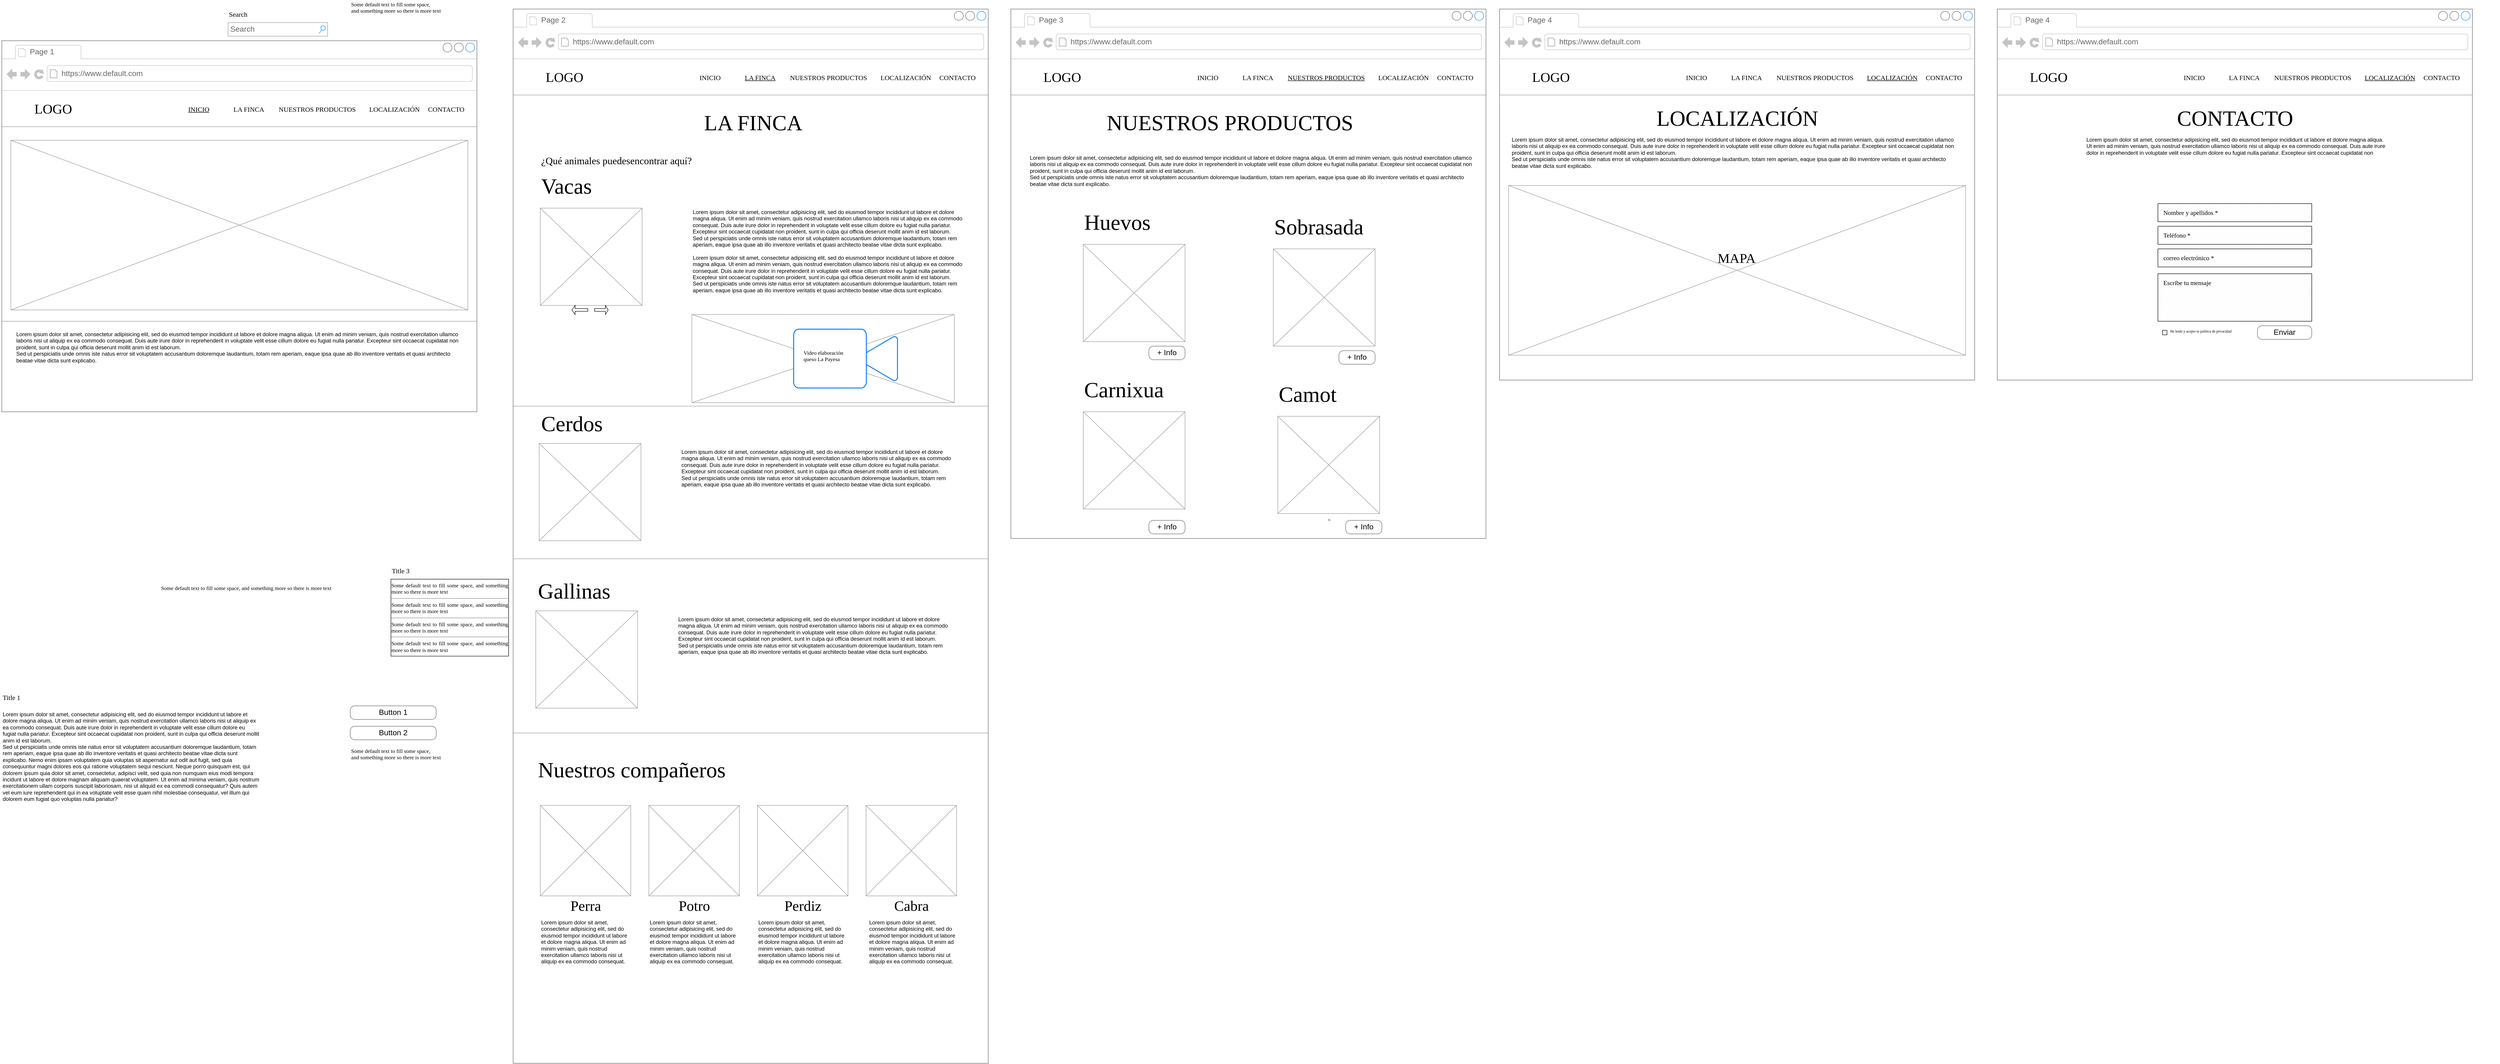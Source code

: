 <mxfile version="26.1.1" pages="2">
  <diagram name="desktop" id="2cc2dc42-3aac-f2a9-1cec-7a8b7cbee084">
    <mxGraphModel dx="2458" dy="2203" grid="1" gridSize="10" guides="1" tooltips="1" connect="1" arrows="1" fold="1" page="1" pageScale="1" pageWidth="1100" pageHeight="850" background="#ffffff" math="0" shadow="0">
      <root>
        <mxCell id="0" />
        <mxCell id="1" parent="0" />
        <mxCell id="7026571954dc6520-1" value="" style="strokeWidth=1;shadow=0;dashed=0;align=center;html=1;shape=mxgraph.mockup.containers.browserWindow;rSize=0;strokeColor=#666666;mainText=,;recursiveResize=0;rounded=0;labelBackgroundColor=none;fontFamily=Verdana;fontSize=12" parent="1" vertex="1">
          <mxGeometry x="30" y="-70" width="1050" height="820" as="geometry" />
        </mxCell>
        <mxCell id="7026571954dc6520-2" value="Page 1" style="strokeWidth=1;shadow=0;dashed=0;align=center;html=1;shape=mxgraph.mockup.containers.anchor;fontSize=17;fontColor=#666666;align=left;" parent="7026571954dc6520-1" vertex="1">
          <mxGeometry x="60" y="12" width="110" height="26" as="geometry" />
        </mxCell>
        <mxCell id="7026571954dc6520-3" value="https://www.default.com" style="strokeWidth=1;shadow=0;dashed=0;align=center;html=1;shape=mxgraph.mockup.containers.anchor;rSize=0;fontSize=17;fontColor=#666666;align=left;" parent="7026571954dc6520-1" vertex="1">
          <mxGeometry x="130" y="60" width="250" height="26" as="geometry" />
        </mxCell>
        <mxCell id="7026571954dc6520-4" value="LOGO" style="text;html=1;points=[];align=left;verticalAlign=top;spacingTop=-4;fontSize=30;fontFamily=Verdana" parent="7026571954dc6520-1" vertex="1">
          <mxGeometry x="70" y="130" width="125" height="50" as="geometry" />
        </mxCell>
        <mxCell id="7026571954dc6520-6" value="&lt;font&gt;&lt;u&gt;INICIO&lt;/u&gt;&lt;/font&gt;" style="text;html=1;points=[];align=left;verticalAlign=top;spacingTop=-4;fontSize=15;fontFamily=Merriweather Sans;fontSource=https%3A%2F%2Ffonts.googleapis.com%2Fcss%3Ffamily%3DMerriweather%2BSans;" parent="7026571954dc6520-1" vertex="1">
          <mxGeometry x="410" y="140" width="170" height="30" as="geometry" />
        </mxCell>
        <mxCell id="7026571954dc6520-8" value="&lt;font data-font-src=&quot;https://fonts.googleapis.com/css?family=Merriweather+Sans&quot; face=&quot;Merriweather Sans&quot;&gt;LA FINCA&lt;/font&gt;" style="text;html=1;points=[];align=left;verticalAlign=top;spacingTop=-4;fontSize=15;fontFamily=ROBOTO;fontSource=https%3A%2F%2Ffonts.googleapis.com%2Fcss%3Ffamily%3DROBOTO;" parent="7026571954dc6520-1" vertex="1">
          <mxGeometry x="510" y="140" width="170" height="30" as="geometry" />
        </mxCell>
        <mxCell id="7026571954dc6520-10" value="&lt;font face=&quot;Merriweather Sans&quot;&gt;NUESTROS PRODUCTOS&lt;span style=&quot;white-space: pre;&quot;&gt;&#x9;&lt;/span&gt;&lt;/font&gt;" style="text;html=1;points=[];align=left;verticalAlign=top;spacingTop=-4;fontSize=15;fontFamily=ROBOTO;fontSource=https%3A%2F%2Ffonts.googleapis.com%2Fcss%3Ffamily%3DROBOTO;" parent="7026571954dc6520-1" vertex="1">
          <mxGeometry x="610" y="140" width="170" height="30" as="geometry" />
        </mxCell>
        <mxCell id="7026571954dc6520-15" value="" style="verticalLabelPosition=bottom;shadow=0;dashed=0;align=center;html=1;verticalAlign=top;strokeWidth=1;shape=mxgraph.mockup.markup.line;strokeColor=#999999;rounded=0;labelBackgroundColor=none;fillColor=#ffffff;fontFamily=Verdana;fontSize=12;fontColor=#000000;" parent="7026571954dc6520-1" vertex="1">
          <mxGeometry y="180" width="1050" height="20" as="geometry" />
        </mxCell>
        <mxCell id="7026571954dc6520-21" value="" style="verticalLabelPosition=bottom;shadow=0;dashed=0;align=center;html=1;verticalAlign=top;strokeWidth=1;shape=mxgraph.mockup.markup.line;strokeColor=#999999;rounded=0;labelBackgroundColor=none;fillColor=#ffffff;fontFamily=Verdana;fontSize=12;fontColor=#000000;" parent="7026571954dc6520-1" vertex="1">
          <mxGeometry y="580" width="1050" height="80" as="geometry" />
        </mxCell>
        <mxCell id="7026571954dc6520-22" value="" style="verticalLabelPosition=bottom;shadow=0;dashed=0;align=center;html=1;verticalAlign=top;strokeWidth=1;shape=mxgraph.mockup.graphics.simpleIcon;strokeColor=#999999;fillColor=#ffffff;rounded=0;labelBackgroundColor=none;fontFamily=Verdana;fontSize=12;fontColor=#000000;" parent="7026571954dc6520-1" vertex="1">
          <mxGeometry x="20" y="220" width="1010" height="375" as="geometry" />
        </mxCell>
        <mxCell id="DtYzFk0tZi8KGS6SCTzv-1" value="&lt;font data-font-src=&quot;https://fonts.googleapis.com/css?family=Merriweather+Sans&quot; face=&quot;Merriweather Sans&quot;&gt;LOCALIZACIÓN&lt;/font&gt;" style="text;html=1;points=[];align=left;verticalAlign=top;spacingTop=-4;fontSize=15;fontFamily=ROBOTO;fontSource=https%3A%2F%2Ffonts.googleapis.com%2Fcss%3Ffamily%3DROBOTO;" vertex="1" parent="7026571954dc6520-1">
          <mxGeometry x="810" y="140" width="170" height="30" as="geometry" />
        </mxCell>
        <mxCell id="DtYzFk0tZi8KGS6SCTzv-3" value="&lt;font data-font-src=&quot;https://fonts.googleapis.com/css?family=Merriweather+Sans&quot; face=&quot;Merriweather Sans&quot;&gt;CONTACTO&lt;/font&gt;" style="text;html=1;points=[];align=left;verticalAlign=top;spacingTop=-4;fontSize=15;fontFamily=ROBOTO;fontSource=https%3A%2F%2Ffonts.googleapis.com%2Fcss%3Ffamily%3DROBOTO;" vertex="1" parent="7026571954dc6520-1">
          <mxGeometry x="940" y="140" width="170" height="30" as="geometry" />
        </mxCell>
        <mxCell id="7026571954dc6520-36" value="Lorem ipsum dolor sit amet, consectetur adipisicing elit, sed do eiusmod tempor incididunt ut labore et dolore magna aliqua. Ut enim ad minim veniam, quis nostrud exercitation ullamco laboris nisi ut aliquip ex ea commodo consequat. Duis aute irure dolor in reprehenderit in voluptate velit esse cillum dolore eu fugiat nulla pariatur. Excepteur sint occaecat cupidatat non proident, sunt in culpa qui officia deserunt mollit anim id est laborum.&lt;br&gt;Sed ut perspiciatis unde omnis iste natus error sit voluptatem accusantium doloremque laudantium, totam rem aperiam, eaque ipsa quae ab illo inventore veritatis et quasi architecto beatae vitae dicta sunt explicabo.&amp;nbsp;" style="text;spacingTop=-5;whiteSpace=wrap;html=1;align=left;fontSize=12;fontFamily=Helvetica;fillColor=none;strokeColor=none;rounded=0;shadow=1;labelBackgroundColor=none;" parent="7026571954dc6520-1" vertex="1">
          <mxGeometry x="30" y="640" width="1000" height="125" as="geometry" />
        </mxCell>
        <mxCell id="7026571954dc6520-12" value="Search" style="text;html=1;points=[];align=left;verticalAlign=top;spacingTop=-4;fontSize=15;fontFamily=Verdana" parent="1" vertex="1">
          <mxGeometry x="530" y="-140" width="170" height="30" as="geometry" />
        </mxCell>
        <mxCell id="7026571954dc6520-14" value="Search" style="strokeWidth=1;shadow=0;dashed=0;align=center;html=1;shape=mxgraph.mockup.forms.searchBox;strokeColor=#999999;mainText=;strokeColor2=#008cff;fontColor=#666666;fontSize=17;align=left;spacingLeft=3;rounded=0;labelBackgroundColor=none;" parent="1" vertex="1">
          <mxGeometry x="530" y="-110" width="220" height="30" as="geometry" />
        </mxCell>
        <mxCell id="7026571954dc6520-11" value="Some default text to fill some space, and&amp;nbsp;&lt;span&gt;something more so there is more text&lt;/span&gt;" style="text;html=1;points=[];align=left;verticalAlign=top;spacingTop=-4;fontSize=12;fontFamily=Verdana;whiteSpace=wrap;" parent="1" vertex="1">
          <mxGeometry x="800" y="-160" width="240" height="40" as="geometry" />
        </mxCell>
        <mxCell id="7026571954dc6520-34" value="Some default text to fill some space, and&amp;nbsp;&lt;span&gt;something more so there is more text&lt;/span&gt;" style="text;html=1;points=[];align=left;verticalAlign=top;spacingTop=-4;fontSize=12;fontFamily=Verdana;whiteSpace=wrap;" parent="1" vertex="1">
          <mxGeometry x="380" y="1130" width="470" height="40" as="geometry" />
        </mxCell>
        <mxCell id="7026571954dc6520-33" value="&lt;div style=&quot;text-align: justify&quot;&gt;&lt;span&gt;Some default text to fill some space, and&amp;nbsp;&lt;/span&gt;&lt;span&gt;something more so there is more text&lt;/span&gt;&lt;/div&gt;&lt;div style=&quot;text-align: justify&quot;&gt;&lt;hr id=&quot;null&quot; style=&quot;text-align: justify&quot;&gt;&lt;span&gt;&lt;div style=&quot;text-align: justify&quot;&gt;&lt;span&gt;Some default text to fill some space, and&amp;nbsp;&lt;/span&gt;&lt;span&gt;something more so there is more text&lt;/span&gt;&lt;/div&gt;&lt;/span&gt;&lt;/div&gt;&lt;hr id=&quot;null&quot; style=&quot;text-align: justify&quot;&gt;&lt;span&gt;&lt;div style=&quot;text-align: justify&quot;&gt;&lt;span&gt;Some default text to fill some space, and&amp;nbsp;&lt;/span&gt;&lt;span&gt;something more so there is more text&lt;/span&gt;&lt;/div&gt;&lt;/span&gt;&lt;hr id=&quot;null&quot; style=&quot;text-align: justify&quot;&gt;&lt;span&gt;&lt;div style=&quot;text-align: justify&quot;&gt;&lt;span&gt;Some default text to fill some space, and&amp;nbsp;&lt;/span&gt;&lt;span&gt;something more so there is more text&lt;/span&gt;&lt;/div&gt;&lt;/span&gt;&lt;hr id=&quot;null&quot; style=&quot;text-align: left&quot;&gt;" style="whiteSpace=wrap;html=1;rounded=0;shadow=0;labelBackgroundColor=none;strokeWidth=1;fontFamily=Verdana;fontSize=12;align=center;verticalAlign=top;" parent="1" vertex="1">
          <mxGeometry x="890" y="1120" width="260" height="170" as="geometry" />
        </mxCell>
        <mxCell id="7026571954dc6520-32" value="Title 3" style="text;html=1;points=[];align=left;verticalAlign=top;spacingTop=-4;fontSize=15;fontFamily=Verdana" parent="1" vertex="1">
          <mxGeometry x="890" y="1090" width="170" height="30" as="geometry" />
        </mxCell>
        <mxCell id="7026571954dc6520-17" value="Lorem ipsum dolor sit amet, consectetur adipisicing elit, sed do eiusmod tempor incididunt ut labore et dolore magna aliqua. Ut enim ad minim veniam, quis nostrud exercitation ullamco laboris nisi ut aliquip ex ea commodo consequat. Duis aute irure dolor in reprehenderit in voluptate velit esse cillum dolore eu fugiat nulla pariatur. Excepteur sint occaecat cupidatat non proident, sunt in culpa qui officia deserunt mollit anim id est laborum.&#xa;Sed ut perspiciatis unde omnis iste natus error sit voluptatem accusantium doloremque laudantium, totam rem aperiam, eaque ipsa quae ab illo inventore veritatis et quasi architecto beatae vitae dicta sunt explicabo. Nemo enim ipsam voluptatem quia voluptas sit aspernatur aut odit aut fugit, sed quia consequuntur magni dolores eos qui ratione voluptatem sequi nesciunt. Neque porro quisquam est, qui dolorem ipsum quia dolor sit amet, consectetur, adipisci velit, sed quia non numquam eius modi tempora incidunt ut labore et dolore magnam aliquam quaerat voluptatem. Ut enim ad minima veniam, quis nostrum exercitationem ullam corporis suscipit laboriosam, nisi ut aliquid ex ea commodi consequatur? Quis autem vel eum iure reprehenderit qui in ea voluptate velit esse quam nihil molestiae consequatur, vel illum qui dolorem eum fugiat quo voluptas nulla pariatur?" style="text;spacingTop=-5;whiteSpace=wrap;html=1;align=left;fontSize=12;fontFamily=Helvetica;fillColor=none;strokeColor=none;rounded=0;shadow=1;labelBackgroundColor=none;" parent="1" vertex="1">
          <mxGeometry x="30" y="1410" width="570" height="240" as="geometry" />
        </mxCell>
        <mxCell id="7026571954dc6520-16" value="Title 1" style="text;html=1;points=[];align=left;verticalAlign=top;spacingTop=-4;fontSize=15;fontFamily=Verdana" parent="1" vertex="1">
          <mxGeometry x="30" y="1370" width="170" height="30" as="geometry" />
        </mxCell>
        <mxCell id="7026571954dc6520-18" value="Button 1" style="strokeWidth=1;shadow=0;dashed=0;align=center;html=1;shape=mxgraph.mockup.buttons.button;strokeColor=#666666;mainText=;buttonStyle=round;fontSize=17;fontStyle=0;fillColor=none;whiteSpace=wrap;rounded=0;labelBackgroundColor=none;" parent="1" vertex="1">
          <mxGeometry x="800" y="1400" width="190" height="30" as="geometry" />
        </mxCell>
        <mxCell id="7026571954dc6520-19" value="Button 2" style="strokeWidth=1;shadow=0;dashed=0;align=center;html=1;shape=mxgraph.mockup.buttons.button;strokeColor=#666666;mainText=;buttonStyle=round;fontSize=17;fontStyle=0;fillColor=none;whiteSpace=wrap;rounded=0;labelBackgroundColor=none;" parent="1" vertex="1">
          <mxGeometry x="800" y="1445" width="190" height="30" as="geometry" />
        </mxCell>
        <mxCell id="7026571954dc6520-20" value="Some default text to fill some space, and&amp;nbsp;&lt;span&gt;something more so there is more text&lt;/span&gt;" style="text;html=1;points=[];align=left;verticalAlign=top;spacingTop=-4;fontSize=12;fontFamily=Verdana;whiteSpace=wrap;" parent="1" vertex="1">
          <mxGeometry x="800" y="1490" width="240" height="40" as="geometry" />
        </mxCell>
        <mxCell id="DtYzFk0tZi8KGS6SCTzv-5" value="&lt;span style=&quot;color: rgba(0, 0, 0, 0); font-family: monospace; font-size: 0px;&quot;&gt;%3CmxGraphModel%3E%3Croot%3E%3CmxCell%20id%3D%220%22%2F%3E%3CmxCell%20id%3D%221%22%20parent%3D%220%22%2F%3E%3CmxCell%20id%3D%222%22%20value%3D%22%26lt%3Bfont%20style%3D%26quot%3Bfont-size%3A%2048px%3B%26quot%3B%20data-font-src%3D%26quot%3Bhttps%3A%2F%2Ffonts.googleapis.com%2Fcss%3Ffamily%3DMerriweather%2BSans%26quot%3B%20face%3D%26quot%3BMerriweather%20Sans%26quot%3B%26gt%3BLA%20FINCA%26lt%3B%2Ffont%26gt%3B%22%20style%3D%22text%3Bhtml%3D1%3Bpoints%3D%5B%5D%3Balign%3Dleft%3BverticalAlign%3Dtop%3BspacingTop%3D-4%3BfontSize%3D15%3BfontFamily%3DROBOTO%3BfontSource%3Dhttps%253A%252F%252Ffonts.googleapis.com%252Fcss%253Ffamily%253DROBOTO%3B%22%20vertex%3D%221%22%20parent%3D%221%22%3E%3CmxGeometry%20x%3D%221580%22%20y%3D%2280%22%20width%3D%22210%22%20height%3D%2250%22%20as%3D%22geometry%22%2F%3E%3C%2FmxCell%3E%3C%2Froot%3E%3C%2FmxGraphModel%3E&lt;/span&gt;" style="strokeWidth=1;shadow=0;dashed=0;align=center;html=1;shape=mxgraph.mockup.containers.browserWindow;rSize=0;strokeColor=#666666;mainText=,;recursiveResize=0;rounded=0;labelBackgroundColor=none;fontFamily=Verdana;fontSize=12" vertex="1" parent="1">
          <mxGeometry x="1160" y="-140" width="1050" height="2330" as="geometry" />
        </mxCell>
        <mxCell id="DtYzFk0tZi8KGS6SCTzv-6" value="Page 2" style="strokeWidth=1;shadow=0;dashed=0;align=center;html=1;shape=mxgraph.mockup.containers.anchor;fontSize=17;fontColor=#666666;align=left;" vertex="1" parent="DtYzFk0tZi8KGS6SCTzv-5">
          <mxGeometry x="60" y="12" width="110" height="26" as="geometry" />
        </mxCell>
        <mxCell id="DtYzFk0tZi8KGS6SCTzv-7" value="https://www.default.com" style="strokeWidth=1;shadow=0;dashed=0;align=center;html=1;shape=mxgraph.mockup.containers.anchor;rSize=0;fontSize=17;fontColor=#666666;align=left;" vertex="1" parent="DtYzFk0tZi8KGS6SCTzv-5">
          <mxGeometry x="130" y="60" width="250" height="26" as="geometry" />
        </mxCell>
        <mxCell id="DtYzFk0tZi8KGS6SCTzv-8" value="LOGO" style="text;html=1;points=[];align=left;verticalAlign=top;spacingTop=-4;fontSize=30;fontFamily=Verdana" vertex="1" parent="DtYzFk0tZi8KGS6SCTzv-5">
          <mxGeometry x="70" y="130" width="125" height="50" as="geometry" />
        </mxCell>
        <mxCell id="DtYzFk0tZi8KGS6SCTzv-9" value="&lt;font&gt;INICIO&lt;/font&gt;" style="text;html=1;points=[];align=left;verticalAlign=top;spacingTop=-4;fontSize=15;fontFamily=Merriweather Sans;fontSource=https%3A%2F%2Ffonts.googleapis.com%2Fcss%3Ffamily%3DMerriweather%2BSans;" vertex="1" parent="DtYzFk0tZi8KGS6SCTzv-5">
          <mxGeometry x="410" y="140" width="170" height="30" as="geometry" />
        </mxCell>
        <mxCell id="DtYzFk0tZi8KGS6SCTzv-10" value="&lt;font data-font-src=&quot;https://fonts.googleapis.com/css?family=Merriweather+Sans&quot; face=&quot;Merriweather Sans&quot;&gt;&lt;u&gt;LA FINCA&lt;/u&gt;&lt;/font&gt;" style="text;html=1;points=[];align=left;verticalAlign=top;spacingTop=-4;fontSize=15;fontFamily=ROBOTO;fontSource=https%3A%2F%2Ffonts.googleapis.com%2Fcss%3Ffamily%3DROBOTO;" vertex="1" parent="DtYzFk0tZi8KGS6SCTzv-5">
          <mxGeometry x="510" y="140" width="170" height="30" as="geometry" />
        </mxCell>
        <mxCell id="DtYzFk0tZi8KGS6SCTzv-11" value="&lt;font face=&quot;Merriweather Sans&quot;&gt;NUESTROS PRODUCTOS&lt;span style=&quot;white-space: pre;&quot;&gt;&#x9;&lt;/span&gt;&lt;/font&gt;" style="text;html=1;points=[];align=left;verticalAlign=top;spacingTop=-4;fontSize=15;fontFamily=ROBOTO;fontSource=https%3A%2F%2Ffonts.googleapis.com%2Fcss%3Ffamily%3DROBOTO;" vertex="1" parent="DtYzFk0tZi8KGS6SCTzv-5">
          <mxGeometry x="610" y="140" width="170" height="30" as="geometry" />
        </mxCell>
        <mxCell id="DtYzFk0tZi8KGS6SCTzv-12" value="" style="verticalLabelPosition=bottom;shadow=0;dashed=0;align=center;html=1;verticalAlign=top;strokeWidth=1;shape=mxgraph.mockup.markup.line;strokeColor=#999999;rounded=0;labelBackgroundColor=none;fillColor=#ffffff;fontFamily=Verdana;fontSize=12;fontColor=#000000;" vertex="1" parent="DtYzFk0tZi8KGS6SCTzv-5">
          <mxGeometry y="180" width="1050" height="20" as="geometry" />
        </mxCell>
        <mxCell id="DtYzFk0tZi8KGS6SCTzv-13" value="" style="verticalLabelPosition=bottom;shadow=0;dashed=0;align=center;html=1;verticalAlign=top;strokeWidth=1;shape=mxgraph.mockup.markup.line;strokeColor=#999999;rounded=0;labelBackgroundColor=none;fillColor=#ffffff;fontFamily=Verdana;fontSize=12;fontColor=#000000;" vertex="1" parent="DtYzFk0tZi8KGS6SCTzv-5">
          <mxGeometry y="837.5" width="1050" height="80" as="geometry" />
        </mxCell>
        <mxCell id="DtYzFk0tZi8KGS6SCTzv-14" value="" style="verticalLabelPosition=bottom;shadow=0;dashed=0;align=center;html=1;verticalAlign=top;strokeWidth=1;shape=mxgraph.mockup.graphics.simpleIcon;strokeColor=#999999;fillColor=#ffffff;rounded=0;labelBackgroundColor=none;fontFamily=Verdana;fontSize=12;fontColor=#000000;" vertex="1" parent="DtYzFk0tZi8KGS6SCTzv-5">
          <mxGeometry x="60" y="440" width="225" height="215" as="geometry" />
        </mxCell>
        <mxCell id="DtYzFk0tZi8KGS6SCTzv-15" value="&lt;font data-font-src=&quot;https://fonts.googleapis.com/css?family=Merriweather+Sans&quot; face=&quot;Merriweather Sans&quot;&gt;LOCALIZACIÓN&lt;/font&gt;" style="text;html=1;points=[];align=left;verticalAlign=top;spacingTop=-4;fontSize=15;fontFamily=ROBOTO;fontSource=https%3A%2F%2Ffonts.googleapis.com%2Fcss%3Ffamily%3DROBOTO;" vertex="1" parent="DtYzFk0tZi8KGS6SCTzv-5">
          <mxGeometry x="810" y="140" width="170" height="30" as="geometry" />
        </mxCell>
        <mxCell id="DtYzFk0tZi8KGS6SCTzv-16" value="&lt;font data-font-src=&quot;https://fonts.googleapis.com/css?family=Merriweather+Sans&quot; face=&quot;Merriweather Sans&quot;&gt;CONTACTO&lt;/font&gt;" style="text;html=1;points=[];align=left;verticalAlign=top;spacingTop=-4;fontSize=15;fontFamily=ROBOTO;fontSource=https%3A%2F%2Ffonts.googleapis.com%2Fcss%3Ffamily%3DROBOTO;" vertex="1" parent="DtYzFk0tZi8KGS6SCTzv-5">
          <mxGeometry x="940" y="140" width="170" height="30" as="geometry" />
        </mxCell>
        <mxCell id="DtYzFk0tZi8KGS6SCTzv-17" value="Lorem ipsum dolor sit amet, consectetur adipisicing elit, sed do eiusmod tempor incididunt ut labore et dolore magna aliqua. Ut enim ad minim veniam, quis nostrud exercitation ullamco laboris nisi ut aliquip ex ea commodo consequat. Duis aute irure dolor in reprehenderit in voluptate velit esse cillum dolore eu fugiat nulla pariatur. Excepteur sint occaecat cupidatat non proident, sunt in culpa qui officia deserunt mollit anim id est laborum.&lt;br&gt;Sed ut perspiciatis unde omnis iste natus error sit voluptatem accusantium doloremque laudantium, totam rem aperiam, eaque ipsa quae ab illo inventore veritatis et quasi architecto beatae vitae dicta sunt explicabo.&amp;nbsp;&lt;div&gt;&lt;br&gt;&lt;/div&gt;&lt;div&gt;Lorem ipsum dolor sit amet, consectetur adipisicing elit, sed do eiusmod tempor incididunt ut labore et dolore magna aliqua. Ut enim ad minim veniam, quis nostrud exercitation ullamco laboris nisi ut aliquip ex ea commodo consequat. Duis aute irure dolor in reprehenderit in voluptate velit esse cillum dolore eu fugiat nulla pariatur. Excepteur sint occaecat cupidatat non proident, sunt in culpa qui officia deserunt mollit anim id est laborum.&lt;br&gt;Sed ut perspiciatis unde omnis iste natus error sit voluptatem accusantium doloremque laudantium, totam rem aperiam, eaque ipsa quae ab illo inventore veritatis et quasi architecto beatae vitae dicta sunt explicabo.&amp;nbsp;&lt;/div&gt;" style="text;spacingTop=-5;whiteSpace=wrap;html=1;align=left;fontSize=12;fontFamily=Helvetica;fillColor=none;strokeColor=none;rounded=0;shadow=1;labelBackgroundColor=none;" vertex="1" parent="DtYzFk0tZi8KGS6SCTzv-5">
          <mxGeometry x="395" y="440" width="600" height="120" as="geometry" />
        </mxCell>
        <mxCell id="7026571954dc6520-31" value="&lt;font style=&quot;font-size: 22px;&quot; data-font-src=&quot;https://fonts.googleapis.com/css?family=Merriweather+Sans&quot; face=&quot;Merriweather Sans&quot;&gt;¿Qué animales puedesencontrar aquí?&lt;/font&gt;" style="text;html=1;points=[];align=left;verticalAlign=top;spacingTop=-4;fontSize=15;fontFamily=Verdana" parent="DtYzFk0tZi8KGS6SCTzv-5" vertex="1">
          <mxGeometry x="60" y="320" width="410" height="30" as="geometry" />
        </mxCell>
        <mxCell id="DtYzFk0tZi8KGS6SCTzv-19" value="" style="verticalLabelPosition=bottom;shadow=0;dashed=0;align=center;html=1;verticalAlign=top;strokeWidth=1;shape=mxgraph.mockup.graphics.simpleIcon;strokeColor=#999999;fillColor=#ffffff;rounded=0;labelBackgroundColor=none;fontFamily=Verdana;fontSize=12;fontColor=#000000;" vertex="1" parent="DtYzFk0tZi8KGS6SCTzv-5">
          <mxGeometry x="57.5" y="960" width="225" height="215" as="geometry" />
        </mxCell>
        <mxCell id="DtYzFk0tZi8KGS6SCTzv-20" value="" style="verticalLabelPosition=bottom;shadow=0;dashed=0;align=center;html=1;verticalAlign=top;strokeWidth=1;shape=mxgraph.mockup.graphics.simpleIcon;strokeColor=#999999;fillColor=#ffffff;rounded=0;labelBackgroundColor=none;fontFamily=Verdana;fontSize=12;fontColor=#000000;" vertex="1" parent="DtYzFk0tZi8KGS6SCTzv-5">
          <mxGeometry x="60" y="1760" width="200" height="200" as="geometry" />
        </mxCell>
        <mxCell id="DtYzFk0tZi8KGS6SCTzv-21" value="&lt;font style=&quot;font-size: 48px;&quot; data-font-src=&quot;https://fonts.googleapis.com/css?family=Merriweather+Sans&quot; face=&quot;Merriweather Sans&quot;&gt;LA FINCA&lt;/font&gt;" style="text;html=1;points=[];align=left;verticalAlign=top;spacingTop=-4;fontSize=15;fontFamily=ROBOTO;fontSource=https%3A%2F%2Ffonts.googleapis.com%2Fcss%3Ffamily%3DROBOTO;" vertex="1" parent="DtYzFk0tZi8KGS6SCTzv-5">
          <mxGeometry x="420" y="220" width="210" height="50" as="geometry" />
        </mxCell>
        <mxCell id="DtYzFk0tZi8KGS6SCTzv-22" value="" style="verticalLabelPosition=bottom;shadow=0;dashed=0;align=center;html=1;verticalAlign=top;strokeWidth=1;shape=mxgraph.mockup.graphics.simpleIcon;strokeColor=#999999;fillColor=#ffffff;rounded=0;labelBackgroundColor=none;fontFamily=Verdana;fontSize=12;fontColor=#000000;" vertex="1" parent="DtYzFk0tZi8KGS6SCTzv-5">
          <mxGeometry x="300" y="1760" width="200" height="200" as="geometry" />
        </mxCell>
        <mxCell id="DtYzFk0tZi8KGS6SCTzv-23" value="&lt;font face=&quot;Merriweather Sans&quot;&gt;&lt;span style=&quot;font-size: 48px;&quot;&gt;Vacas&lt;/span&gt;&lt;/font&gt;" style="text;html=1;points=[];align=left;verticalAlign=top;spacingTop=-4;fontSize=15;fontFamily=ROBOTO;fontSource=https%3A%2F%2Ffonts.googleapis.com%2Fcss%3Ffamily%3DROBOTO;" vertex="1" parent="DtYzFk0tZi8KGS6SCTzv-5">
          <mxGeometry x="60" y="360" width="160" height="50" as="geometry" />
        </mxCell>
        <mxCell id="DtYzFk0tZi8KGS6SCTzv-24" value="&lt;font face=&quot;Merriweather Sans&quot;&gt;&lt;span style=&quot;font-size: 48px;&quot;&gt;Cerdos&lt;/span&gt;&lt;/font&gt;" style="text;html=1;points=[];align=left;verticalAlign=top;spacingTop=-4;fontSize=15;fontFamily=ROBOTO;fontSource=https%3A%2F%2Ffonts.googleapis.com%2Fcss%3Ffamily%3DROBOTO;" vertex="1" parent="DtYzFk0tZi8KGS6SCTzv-5">
          <mxGeometry x="60" y="885" width="160" height="50" as="geometry" />
        </mxCell>
        <mxCell id="DtYzFk0tZi8KGS6SCTzv-25" value="Lorem ipsum dolor sit amet, consectetur adipisicing elit, sed do eiusmod tempor incididunt ut labore et dolore magna aliqua. Ut enim ad minim veniam, quis nostrud exercitation ullamco laboris nisi ut aliquip ex ea commodo consequat. Duis aute irure dolor in reprehenderit in voluptate velit esse cillum dolore eu fugiat nulla pariatur. Excepteur sint occaecat cupidatat non proident, sunt in culpa qui officia deserunt mollit anim id est laborum.&lt;br&gt;Sed ut perspiciatis unde omnis iste natus error sit voluptatem accusantium doloremque laudantium, totam rem aperiam, eaque ipsa quae ab illo inventore veritatis et quasi architecto beatae vitae dicta sunt explicabo.&amp;nbsp;" style="text;spacingTop=-5;whiteSpace=wrap;html=1;align=left;fontSize=12;fontFamily=Helvetica;fillColor=none;strokeColor=none;rounded=0;shadow=1;labelBackgroundColor=none;" vertex="1" parent="DtYzFk0tZi8KGS6SCTzv-5">
          <mxGeometry x="370" y="970" width="610" height="190" as="geometry" />
        </mxCell>
        <mxCell id="DtYzFk0tZi8KGS6SCTzv-26" value="&lt;font face=&quot;Merriweather Sans&quot;&gt;&lt;span style=&quot;font-size: 48px;&quot;&gt;Nuestros compañeros&lt;/span&gt;&lt;/font&gt;" style="text;html=1;points=[];align=left;verticalAlign=top;spacingTop=-4;fontSize=15;fontFamily=ROBOTO;fontSource=https%3A%2F%2Ffonts.googleapis.com%2Fcss%3Ffamily%3DROBOTO;" vertex="1" parent="DtYzFk0tZi8KGS6SCTzv-5">
          <mxGeometry x="52.5" y="1650" width="550" height="50" as="geometry" />
        </mxCell>
        <mxCell id="DtYzFk0tZi8KGS6SCTzv-28" value="" style="shape=singleArrow;direction=west;whiteSpace=wrap;html=1;" vertex="1" parent="DtYzFk0tZi8KGS6SCTzv-5">
          <mxGeometry x="130" y="655" width="35" height="20" as="geometry" />
        </mxCell>
        <mxCell id="DtYzFk0tZi8KGS6SCTzv-29" value="" style="shape=singleArrow;direction=east;whiteSpace=wrap;html=1;" vertex="1" parent="DtYzFk0tZi8KGS6SCTzv-5">
          <mxGeometry x="180" y="655" width="30" height="20" as="geometry" />
        </mxCell>
        <mxCell id="DtYzFk0tZi8KGS6SCTzv-33" value="" style="verticalLabelPosition=bottom;shadow=0;dashed=0;align=center;html=1;verticalAlign=top;strokeWidth=1;shape=mxgraph.mockup.graphics.simpleIcon;strokeColor=#999999;fillColor=#ffffff;rounded=0;labelBackgroundColor=none;fontFamily=Verdana;fontSize=12;fontColor=#000000;" vertex="1" parent="DtYzFk0tZi8KGS6SCTzv-5">
          <mxGeometry x="395" y="675" width="580" height="195" as="geometry" />
        </mxCell>
        <mxCell id="DtYzFk0tZi8KGS6SCTzv-34" value="" style="html=1;verticalLabelPosition=bottom;align=center;labelBackgroundColor=#ffffff;verticalAlign=top;strokeWidth=2;strokeColor=#0080F0;shadow=0;dashed=0;shape=mxgraph.ios7.icons.video_conversation;" vertex="1" parent="DtYzFk0tZi8KGS6SCTzv-5">
          <mxGeometry x="620" y="707.5" width="230" height="130" as="geometry" />
        </mxCell>
        <mxCell id="DtYzFk0tZi8KGS6SCTzv-35" value="&lt;font data-font-src=&quot;https://fonts.googleapis.com/css?family=Merriweather+Sans&quot; face=&quot;Merriweather Sans&quot;&gt;Video elaboración queso La Payesa&lt;/font&gt;" style="text;html=1;points=[];align=left;verticalAlign=top;spacingTop=-4;fontSize=12;fontFamily=Verdana;whiteSpace=wrap;" vertex="1" parent="DtYzFk0tZi8KGS6SCTzv-5">
          <mxGeometry x="640" y="750" width="120" height="42.5" as="geometry" />
        </mxCell>
        <mxCell id="DtYzFk0tZi8KGS6SCTzv-67" value="" style="verticalLabelPosition=bottom;shadow=0;dashed=0;align=center;html=1;verticalAlign=top;strokeWidth=1;shape=mxgraph.mockup.graphics.simpleIcon;strokeColor=#999999;fillColor=#ffffff;rounded=0;labelBackgroundColor=none;fontFamily=Verdana;fontSize=12;fontColor=#000000;" vertex="1" parent="DtYzFk0tZi8KGS6SCTzv-5">
          <mxGeometry x="540" y="1760" width="200" height="200" as="geometry" />
        </mxCell>
        <mxCell id="DtYzFk0tZi8KGS6SCTzv-68" value="" style="verticalLabelPosition=bottom;shadow=0;dashed=0;align=center;html=1;verticalAlign=top;strokeWidth=1;shape=mxgraph.mockup.graphics.simpleIcon;strokeColor=#999999;fillColor=#ffffff;rounded=0;labelBackgroundColor=none;fontFamily=Verdana;fontSize=12;fontColor=#000000;" vertex="1" parent="DtYzFk0tZi8KGS6SCTzv-5">
          <mxGeometry x="780" y="1760" width="200" height="200" as="geometry" />
        </mxCell>
        <mxCell id="DtYzFk0tZi8KGS6SCTzv-69" value="" style="verticalLabelPosition=bottom;shadow=0;dashed=0;align=center;html=1;verticalAlign=top;strokeWidth=1;shape=mxgraph.mockup.markup.line;strokeColor=#999999;rounded=0;labelBackgroundColor=none;fillColor=#ffffff;fontFamily=Verdana;fontSize=12;fontColor=#000000;" vertex="1" parent="DtYzFk0tZi8KGS6SCTzv-5">
          <mxGeometry y="1175" width="1050" height="80" as="geometry" />
        </mxCell>
        <mxCell id="DtYzFk0tZi8KGS6SCTzv-71" value="&lt;font face=&quot;Merriweather Sans&quot; style=&quot;font-size: 32px;&quot;&gt;Perra&lt;/font&gt;" style="text;html=1;points=[];align=center;verticalAlign=top;spacingTop=-4;fontSize=15;fontFamily=ROBOTO;fontSource=https%3A%2F%2Ffonts.googleapis.com%2Fcss%3Ffamily%3DROBOTO;" vertex="1" parent="DtYzFk0tZi8KGS6SCTzv-5">
          <mxGeometry x="80" y="1960" width="160" height="50" as="geometry" />
        </mxCell>
        <mxCell id="DtYzFk0tZi8KGS6SCTzv-72" value="&lt;font face=&quot;Merriweather Sans&quot; style=&quot;font-size: 32px;&quot;&gt;Potro&lt;/font&gt;" style="text;html=1;points=[];align=center;verticalAlign=top;spacingTop=-4;fontSize=15;fontFamily=ROBOTO;fontSource=https%3A%2F%2Ffonts.googleapis.com%2Fcss%3Ffamily%3DROBOTO;" vertex="1" parent="DtYzFk0tZi8KGS6SCTzv-5">
          <mxGeometry x="320" y="1960" width="160" height="50" as="geometry" />
        </mxCell>
        <mxCell id="DtYzFk0tZi8KGS6SCTzv-73" value="&lt;font face=&quot;Merriweather Sans&quot; style=&quot;font-size: 32px;&quot;&gt;Perdiz&lt;/font&gt;" style="text;html=1;points=[];align=center;verticalAlign=top;spacingTop=-4;fontSize=15;fontFamily=ROBOTO;fontSource=https%3A%2F%2Ffonts.googleapis.com%2Fcss%3Ffamily%3DROBOTO;" vertex="1" parent="DtYzFk0tZi8KGS6SCTzv-5">
          <mxGeometry x="560" y="1960" width="160" height="50" as="geometry" />
        </mxCell>
        <mxCell id="DtYzFk0tZi8KGS6SCTzv-74" value="&lt;font face=&quot;Merriweather Sans&quot; style=&quot;font-size: 32px;&quot;&gt;Cabra&lt;/font&gt;" style="text;html=1;points=[];align=center;verticalAlign=top;spacingTop=-4;fontSize=15;fontFamily=ROBOTO;fontSource=https%3A%2F%2Ffonts.googleapis.com%2Fcss%3Ffamily%3DROBOTO;" vertex="1" parent="DtYzFk0tZi8KGS6SCTzv-5">
          <mxGeometry x="800" y="1960" width="160" height="50" as="geometry" />
        </mxCell>
        <mxCell id="DtYzFk0tZi8KGS6SCTzv-110" value="Lorem ipsum dolor sit amet, consectetur adipisicing elit, sed do eiusmod tempor incididunt ut labore et dolore magna aliqua. Ut enim ad minim veniam, quis nostrud exercitation ullamco laboris nisi ut aliquip ex ea commodo consequat.&amp;nbsp;" style="text;spacingTop=-5;whiteSpace=wrap;html=1;align=left;fontSize=12;fontFamily=Helvetica;fillColor=none;strokeColor=none;rounded=0;shadow=1;labelBackgroundColor=none;" vertex="1" parent="DtYzFk0tZi8KGS6SCTzv-5">
          <mxGeometry x="60" y="2010" width="200" height="150" as="geometry" />
        </mxCell>
        <mxCell id="DtYzFk0tZi8KGS6SCTzv-111" value="Lorem ipsum dolor sit amet, consectetur adipisicing elit, sed do eiusmod tempor incididunt ut labore et dolore magna aliqua. Ut enim ad minim veniam, quis nostrud exercitation ullamco laboris nisi ut aliquip ex ea commodo consequat.&amp;nbsp;" style="text;spacingTop=-5;whiteSpace=wrap;html=1;align=left;fontSize=12;fontFamily=Helvetica;fillColor=none;strokeColor=none;rounded=0;shadow=1;labelBackgroundColor=none;" vertex="1" parent="DtYzFk0tZi8KGS6SCTzv-5">
          <mxGeometry x="300" y="2010" width="200" height="150" as="geometry" />
        </mxCell>
        <mxCell id="DtYzFk0tZi8KGS6SCTzv-148" value="Lorem ipsum dolor sit amet, consectetur adipisicing elit, sed do eiusmod tempor incididunt ut labore et dolore magna aliqua. Ut enim ad minim veniam, quis nostrud exercitation ullamco laboris nisi ut aliquip ex ea commodo consequat.&amp;nbsp;" style="text;spacingTop=-5;whiteSpace=wrap;html=1;align=left;fontSize=12;fontFamily=Helvetica;fillColor=none;strokeColor=none;rounded=0;shadow=1;labelBackgroundColor=none;" vertex="1" parent="DtYzFk0tZi8KGS6SCTzv-5">
          <mxGeometry x="540" y="2010" width="200" height="150" as="geometry" />
        </mxCell>
        <mxCell id="DtYzFk0tZi8KGS6SCTzv-149" value="Lorem ipsum dolor sit amet, consectetur adipisicing elit, sed do eiusmod tempor incididunt ut labore et dolore magna aliqua. Ut enim ad minim veniam, quis nostrud exercitation ullamco laboris nisi ut aliquip ex ea commodo consequat.&amp;nbsp;" style="text;spacingTop=-5;whiteSpace=wrap;html=1;align=left;fontSize=12;fontFamily=Helvetica;fillColor=none;strokeColor=none;rounded=0;shadow=1;labelBackgroundColor=none;" vertex="1" parent="DtYzFk0tZi8KGS6SCTzv-5">
          <mxGeometry x="785" y="2010" width="200" height="150" as="geometry" />
        </mxCell>
        <mxCell id="DtYzFk0tZi8KGS6SCTzv-192" value="" style="verticalLabelPosition=bottom;shadow=0;dashed=0;align=center;html=1;verticalAlign=top;strokeWidth=1;shape=mxgraph.mockup.graphics.simpleIcon;strokeColor=#999999;fillColor=#ffffff;rounded=0;labelBackgroundColor=none;fontFamily=Verdana;fontSize=12;fontColor=#000000;" vertex="1" parent="DtYzFk0tZi8KGS6SCTzv-5">
          <mxGeometry x="50" y="1330" width="225" height="215" as="geometry" />
        </mxCell>
        <mxCell id="DtYzFk0tZi8KGS6SCTzv-193" value="&lt;font face=&quot;Merriweather Sans&quot;&gt;&lt;span style=&quot;font-size: 48px;&quot;&gt;Gallinas&lt;/span&gt;&lt;/font&gt;" style="text;html=1;points=[];align=left;verticalAlign=top;spacingTop=-4;fontSize=15;fontFamily=ROBOTO;fontSource=https%3A%2F%2Ffonts.googleapis.com%2Fcss%3Ffamily%3DROBOTO;" vertex="1" parent="DtYzFk0tZi8KGS6SCTzv-5">
          <mxGeometry x="52.5" y="1255" width="197.5" height="50" as="geometry" />
        </mxCell>
        <mxCell id="DtYzFk0tZi8KGS6SCTzv-194" value="Lorem ipsum dolor sit amet, consectetur adipisicing elit, sed do eiusmod tempor incididunt ut labore et dolore magna aliqua. Ut enim ad minim veniam, quis nostrud exercitation ullamco laboris nisi ut aliquip ex ea commodo consequat. Duis aute irure dolor in reprehenderit in voluptate velit esse cillum dolore eu fugiat nulla pariatur. Excepteur sint occaecat cupidatat non proident, sunt in culpa qui officia deserunt mollit anim id est laborum.&lt;br&gt;Sed ut perspiciatis unde omnis iste natus error sit voluptatem accusantium doloremque laudantium, totam rem aperiam, eaque ipsa quae ab illo inventore veritatis et quasi architecto beatae vitae dicta sunt explicabo.&amp;nbsp;" style="text;spacingTop=-5;whiteSpace=wrap;html=1;align=left;fontSize=12;fontFamily=Helvetica;fillColor=none;strokeColor=none;rounded=0;shadow=1;labelBackgroundColor=none;" vertex="1" parent="DtYzFk0tZi8KGS6SCTzv-5">
          <mxGeometry x="362.5" y="1340" width="610" height="190" as="geometry" />
        </mxCell>
        <mxCell id="DtYzFk0tZi8KGS6SCTzv-195" value="" style="verticalLabelPosition=bottom;shadow=0;dashed=0;align=center;html=1;verticalAlign=top;strokeWidth=1;shape=mxgraph.mockup.markup.line;strokeColor=#999999;rounded=0;labelBackgroundColor=none;fillColor=#ffffff;fontFamily=Verdana;fontSize=12;fontColor=#000000;" vertex="1" parent="DtYzFk0tZi8KGS6SCTzv-5">
          <mxGeometry y="1560" width="1050" height="80" as="geometry" />
        </mxCell>
        <mxCell id="DtYzFk0tZi8KGS6SCTzv-150" value="&lt;span style=&quot;color: rgba(0, 0, 0, 0); font-family: monospace; font-size: 0px;&quot;&gt;%3CmxGraphModel%3E%3Croot%3E%3CmxCell%20id%3D%220%22%2F%3E%3CmxCell%20id%3D%221%22%20parent%3D%220%22%2F%3E%3CmxCell%20id%3D%222%22%20value%3D%22%26lt%3Bfont%20style%3D%26quot%3Bfont-size%3A%2048px%3B%26quot%3B%20data-font-src%3D%26quot%3Bhttps%3A%2F%2Ffonts.googleapis.com%2Fcss%3Ffamily%3DMerriweather%2BSans%26quot%3B%20face%3D%26quot%3BMerriweather%20Sans%26quot%3B%26gt%3BLA%20FINCA%26lt%3B%2Ffont%26gt%3B%22%20style%3D%22text%3Bhtml%3D1%3Bpoints%3D%5B%5D%3Balign%3Dleft%3BverticalAlign%3Dtop%3BspacingTop%3D-4%3BfontSize%3D15%3BfontFamily%3DROBOTO%3BfontSource%3Dhttps%253A%252F%252Ffonts.googleapis.com%252Fcss%253Ffamily%253DROBOTO%3B%22%20vertex%3D%221%22%20parent%3D%221%22%3E%3CmxGeometry%20x%3D%221580%22%20y%3D%2280%22%20width%3D%22210%22%20height%3D%2250%22%20as%3D%22geometry%22%2F%3E%3C%2FmxCell%3E%3C%2Froot%3E%3C%2FmxGraphModel%3E&lt;/span&gt;" style="strokeWidth=1;shadow=0;dashed=0;align=center;html=1;shape=mxgraph.mockup.containers.browserWindow;rSize=0;strokeColor=#666666;mainText=,;recursiveResize=0;rounded=0;labelBackgroundColor=none;fontFamily=Verdana;fontSize=12" vertex="1" parent="1">
          <mxGeometry x="2260" y="-140" width="1050" height="1170" as="geometry" />
        </mxCell>
        <mxCell id="DtYzFk0tZi8KGS6SCTzv-151" value="Page 3" style="strokeWidth=1;shadow=0;dashed=0;align=center;html=1;shape=mxgraph.mockup.containers.anchor;fontSize=17;fontColor=#666666;align=left;" vertex="1" parent="DtYzFk0tZi8KGS6SCTzv-150">
          <mxGeometry x="60" y="12" width="110" height="26" as="geometry" />
        </mxCell>
        <mxCell id="DtYzFk0tZi8KGS6SCTzv-152" value="https://www.default.com" style="strokeWidth=1;shadow=0;dashed=0;align=center;html=1;shape=mxgraph.mockup.containers.anchor;rSize=0;fontSize=17;fontColor=#666666;align=left;" vertex="1" parent="DtYzFk0tZi8KGS6SCTzv-150">
          <mxGeometry x="130" y="60" width="250" height="26" as="geometry" />
        </mxCell>
        <mxCell id="DtYzFk0tZi8KGS6SCTzv-153" value="LOGO" style="text;html=1;points=[];align=left;verticalAlign=top;spacingTop=-4;fontSize=30;fontFamily=Verdana" vertex="1" parent="DtYzFk0tZi8KGS6SCTzv-150">
          <mxGeometry x="70" y="130" width="125" height="50" as="geometry" />
        </mxCell>
        <mxCell id="DtYzFk0tZi8KGS6SCTzv-154" value="&lt;font&gt;INICIO&lt;/font&gt;" style="text;html=1;points=[];align=left;verticalAlign=top;spacingTop=-4;fontSize=15;fontFamily=Merriweather Sans;fontSource=https%3A%2F%2Ffonts.googleapis.com%2Fcss%3Ffamily%3DMerriweather%2BSans;" vertex="1" parent="DtYzFk0tZi8KGS6SCTzv-150">
          <mxGeometry x="410" y="140" width="170" height="30" as="geometry" />
        </mxCell>
        <mxCell id="DtYzFk0tZi8KGS6SCTzv-155" value="&lt;font data-font-src=&quot;https://fonts.googleapis.com/css?family=Merriweather+Sans&quot; face=&quot;Merriweather Sans&quot;&gt;LA FINCA&lt;/font&gt;" style="text;html=1;points=[];align=left;verticalAlign=top;spacingTop=-4;fontSize=15;fontFamily=ROBOTO;fontSource=https%3A%2F%2Ffonts.googleapis.com%2Fcss%3Ffamily%3DROBOTO;" vertex="1" parent="DtYzFk0tZi8KGS6SCTzv-150">
          <mxGeometry x="510" y="140" width="170" height="30" as="geometry" />
        </mxCell>
        <mxCell id="DtYzFk0tZi8KGS6SCTzv-156" value="&lt;font face=&quot;Merriweather Sans&quot;&gt;NUESTROS PRODUCTOS&lt;span style=&quot;white-space: pre;&quot;&gt;&#x9;&lt;/span&gt;&lt;/font&gt;" style="text;html=1;points=[];align=left;verticalAlign=top;spacingTop=-4;fontSize=15;fontFamily=ROBOTO;fontSource=https%3A%2F%2Ffonts.googleapis.com%2Fcss%3Ffamily%3DROBOTO;fontStyle=4" vertex="1" parent="DtYzFk0tZi8KGS6SCTzv-150">
          <mxGeometry x="610" y="140" width="170" height="30" as="geometry" />
        </mxCell>
        <mxCell id="DtYzFk0tZi8KGS6SCTzv-157" value="" style="verticalLabelPosition=bottom;shadow=0;dashed=0;align=center;html=1;verticalAlign=top;strokeWidth=1;shape=mxgraph.mockup.markup.line;strokeColor=#999999;rounded=0;labelBackgroundColor=none;fillColor=#ffffff;fontFamily=Verdana;fontSize=12;fontColor=#000000;" vertex="1" parent="DtYzFk0tZi8KGS6SCTzv-150">
          <mxGeometry y="180" width="1050" height="20" as="geometry" />
        </mxCell>
        <mxCell id="DtYzFk0tZi8KGS6SCTzv-159" value="" style="verticalLabelPosition=bottom;shadow=0;dashed=0;align=center;html=1;verticalAlign=top;strokeWidth=1;shape=mxgraph.mockup.graphics.simpleIcon;strokeColor=#999999;fillColor=#ffffff;rounded=0;labelBackgroundColor=none;fontFamily=Verdana;fontSize=12;fontColor=#000000;" vertex="1" parent="DtYzFk0tZi8KGS6SCTzv-150">
          <mxGeometry x="580" y="530" width="225" height="215" as="geometry" />
        </mxCell>
        <mxCell id="DtYzFk0tZi8KGS6SCTzv-160" value="&lt;font data-font-src=&quot;https://fonts.googleapis.com/css?family=Merriweather+Sans&quot; face=&quot;Merriweather Sans&quot;&gt;LOCALIZACIÓN&lt;/font&gt;" style="text;html=1;points=[];align=left;verticalAlign=top;spacingTop=-4;fontSize=15;fontFamily=ROBOTO;fontSource=https%3A%2F%2Ffonts.googleapis.com%2Fcss%3Ffamily%3DROBOTO;" vertex="1" parent="DtYzFk0tZi8KGS6SCTzv-150">
          <mxGeometry x="810" y="140" width="170" height="30" as="geometry" />
        </mxCell>
        <mxCell id="DtYzFk0tZi8KGS6SCTzv-161" value="&lt;font data-font-src=&quot;https://fonts.googleapis.com/css?family=Merriweather+Sans&quot; face=&quot;Merriweather Sans&quot;&gt;CONTACTO&lt;/font&gt;" style="text;html=1;points=[];align=left;verticalAlign=top;spacingTop=-4;fontSize=15;fontFamily=ROBOTO;fontSource=https%3A%2F%2Ffonts.googleapis.com%2Fcss%3Ffamily%3DROBOTO;" vertex="1" parent="DtYzFk0tZi8KGS6SCTzv-150">
          <mxGeometry x="940" y="140" width="170" height="30" as="geometry" />
        </mxCell>
        <mxCell id="DtYzFk0tZi8KGS6SCTzv-166" value="&lt;font style=&quot;font-size: 48px;&quot; data-font-src=&quot;https://fonts.googleapis.com/css?family=Merriweather+Sans&quot; face=&quot;Merriweather Sans&quot;&gt;NUESTROS PRODUCTOS&lt;/font&gt;" style="text;html=1;points=[];align=left;verticalAlign=top;spacingTop=-4;fontSize=15;fontFamily=ROBOTO;fontSource=https%3A%2F%2Ffonts.googleapis.com%2Fcss%3Ffamily%3DROBOTO;" vertex="1" parent="DtYzFk0tZi8KGS6SCTzv-150">
          <mxGeometry x="210" y="220" width="560" height="50" as="geometry" />
        </mxCell>
        <mxCell id="DtYzFk0tZi8KGS6SCTzv-168" value="&lt;font face=&quot;Merriweather Sans&quot;&gt;&lt;span style=&quot;font-size: 48px;&quot;&gt;Sobrasada&lt;/span&gt;&lt;/font&gt;" style="text;html=1;points=[];align=left;verticalAlign=top;spacingTop=-4;fontSize=15;fontFamily=ROBOTO;fontSource=https%3A%2F%2Ffonts.googleapis.com%2Fcss%3Ffamily%3DROBOTO;" vertex="1" parent="DtYzFk0tZi8KGS6SCTzv-150">
          <mxGeometry x="580" y="450" width="240" height="50" as="geometry" />
        </mxCell>
        <mxCell id="DtYzFk0tZi8KGS6SCTzv-188" value="" style="verticalLabelPosition=bottom;shadow=0;dashed=0;align=center;html=1;verticalAlign=top;strokeWidth=1;shape=mxgraph.mockup.graphics.simpleIcon;strokeColor=#999999;fillColor=#ffffff;rounded=0;labelBackgroundColor=none;fontFamily=Verdana;fontSize=12;fontColor=#000000;" vertex="1" parent="DtYzFk0tZi8KGS6SCTzv-150">
          <mxGeometry x="160" y="890" width="225" height="215" as="geometry" />
        </mxCell>
        <mxCell id="DtYzFk0tZi8KGS6SCTzv-189" value="&lt;font face=&quot;Merriweather Sans&quot;&gt;&lt;span style=&quot;font-size: 48px;&quot;&gt;Carnixua&lt;/span&gt;&lt;/font&gt;" style="text;html=1;points=[];align=left;verticalAlign=top;spacingTop=-4;fontSize=15;fontFamily=ROBOTO;fontSource=https%3A%2F%2Ffonts.googleapis.com%2Fcss%3Ffamily%3DROBOTO;" vertex="1" parent="DtYzFk0tZi8KGS6SCTzv-150">
          <mxGeometry x="160" y="810" width="240" height="50" as="geometry" />
        </mxCell>
        <mxCell id="DtYzFk0tZi8KGS6SCTzv-190" value="&amp;lt;" style="verticalLabelPosition=bottom;shadow=0;dashed=0;align=center;html=1;verticalAlign=top;strokeWidth=1;shape=mxgraph.mockup.graphics.simpleIcon;strokeColor=#999999;fillColor=#ffffff;rounded=0;labelBackgroundColor=none;fontFamily=Verdana;fontSize=12;fontColor=#000000;" vertex="1" parent="DtYzFk0tZi8KGS6SCTzv-150">
          <mxGeometry x="590" y="900" width="225" height="215" as="geometry" />
        </mxCell>
        <mxCell id="DtYzFk0tZi8KGS6SCTzv-191" value="&lt;font face=&quot;Merriweather Sans&quot;&gt;&lt;span style=&quot;font-size: 48px;&quot;&gt;Camot&lt;/span&gt;&lt;/font&gt;" style="text;html=1;points=[];align=left;verticalAlign=top;spacingTop=-4;fontSize=15;fontFamily=ROBOTO;fontSource=https%3A%2F%2Ffonts.googleapis.com%2Fcss%3Ffamily%3DROBOTO;" vertex="1" parent="DtYzFk0tZi8KGS6SCTzv-150">
          <mxGeometry x="590" y="820" width="240" height="50" as="geometry" />
        </mxCell>
        <mxCell id="DtYzFk0tZi8KGS6SCTzv-196" value="" style="verticalLabelPosition=bottom;shadow=0;dashed=0;align=center;html=1;verticalAlign=top;strokeWidth=1;shape=mxgraph.mockup.graphics.simpleIcon;strokeColor=#999999;fillColor=#ffffff;rounded=0;labelBackgroundColor=none;fontFamily=Verdana;fontSize=12;fontColor=#000000;" vertex="1" parent="DtYzFk0tZi8KGS6SCTzv-150">
          <mxGeometry x="160" y="520" width="225" height="215" as="geometry" />
        </mxCell>
        <mxCell id="DtYzFk0tZi8KGS6SCTzv-197" value="&lt;font face=&quot;Merriweather Sans&quot;&gt;&lt;span style=&quot;font-size: 48px;&quot;&gt;Huevos&lt;/span&gt;&lt;/font&gt;" style="text;html=1;points=[];align=left;verticalAlign=top;spacingTop=-4;fontSize=15;fontFamily=ROBOTO;fontSource=https%3A%2F%2Ffonts.googleapis.com%2Fcss%3Ffamily%3DROBOTO;" vertex="1" parent="DtYzFk0tZi8KGS6SCTzv-150">
          <mxGeometry x="160" y="440" width="240" height="50" as="geometry" />
        </mxCell>
        <mxCell id="DtYzFk0tZi8KGS6SCTzv-202" value="+ Info" style="strokeWidth=1;shadow=0;dashed=0;align=center;html=1;shape=mxgraph.mockup.buttons.button;strokeColor=#666666;mainText=;buttonStyle=round;fontSize=17;fontStyle=0;fillColor=none;whiteSpace=wrap;rounded=0;labelBackgroundColor=none;" vertex="1" parent="DtYzFk0tZi8KGS6SCTzv-150">
          <mxGeometry x="305" y="745" width="80" height="30" as="geometry" />
        </mxCell>
        <mxCell id="DtYzFk0tZi8KGS6SCTzv-203" value="+ Info" style="strokeWidth=1;shadow=0;dashed=0;align=center;html=1;shape=mxgraph.mockup.buttons.button;strokeColor=#666666;mainText=;buttonStyle=round;fontSize=17;fontStyle=0;fillColor=none;whiteSpace=wrap;rounded=0;labelBackgroundColor=none;" vertex="1" parent="DtYzFk0tZi8KGS6SCTzv-150">
          <mxGeometry x="725" y="755" width="80" height="30" as="geometry" />
        </mxCell>
        <mxCell id="DtYzFk0tZi8KGS6SCTzv-204" value="+ Info" style="strokeWidth=1;shadow=0;dashed=0;align=center;html=1;shape=mxgraph.mockup.buttons.button;strokeColor=#666666;mainText=;buttonStyle=round;fontSize=17;fontStyle=0;fillColor=none;whiteSpace=wrap;rounded=0;labelBackgroundColor=none;" vertex="1" parent="DtYzFk0tZi8KGS6SCTzv-150">
          <mxGeometry x="305" y="1130" width="80" height="30" as="geometry" />
        </mxCell>
        <mxCell id="DtYzFk0tZi8KGS6SCTzv-205" value="+ Info" style="strokeWidth=1;shadow=0;dashed=0;align=center;html=1;shape=mxgraph.mockup.buttons.button;strokeColor=#666666;mainText=;buttonStyle=round;fontSize=17;fontStyle=0;fillColor=none;whiteSpace=wrap;rounded=0;labelBackgroundColor=none;" vertex="1" parent="DtYzFk0tZi8KGS6SCTzv-150">
          <mxGeometry x="740" y="1130" width="80" height="30" as="geometry" />
        </mxCell>
        <mxCell id="7GN5u7yI0d1UCcp2H3mJ-5" value="Lorem ipsum dolor sit amet, consectetur adipisicing elit, sed do eiusmod tempor incididunt ut labore et dolore magna aliqua. Ut enim ad minim veniam, quis nostrud exercitation ullamco laboris nisi ut aliquip ex ea commodo consequat. Duis aute irure dolor in reprehenderit in voluptate velit esse cillum dolore eu fugiat nulla pariatur. Excepteur sint occaecat cupidatat non proident, sunt in culpa qui officia deserunt mollit anim id est laborum.&lt;br&gt;Sed ut perspiciatis unde omnis iste natus error sit voluptatem accusantium doloremque laudantium, totam rem aperiam, eaque ipsa quae ab illo inventore veritatis et quasi architecto beatae vitae dicta sunt explicabo.&amp;nbsp;" style="text;spacingTop=-5;whiteSpace=wrap;html=1;align=left;fontSize=12;fontFamily=Helvetica;fillColor=none;strokeColor=none;rounded=0;shadow=1;labelBackgroundColor=none;" vertex="1" parent="DtYzFk0tZi8KGS6SCTzv-150">
          <mxGeometry x="40" y="320" width="1000" height="90" as="geometry" />
        </mxCell>
        <mxCell id="DtYzFk0tZi8KGS6SCTzv-206" value="&#xa;&lt;span style=&quot;color: rgb(0, 0, 0); font-family: &amp;quot;Merriweather Sans&amp;quot;; font-size: 15px; font-style: normal; font-variant-ligatures: normal; font-variant-caps: normal; font-weight: 400; letter-spacing: normal; orphans: 2; text-align: left; text-indent: 0px; text-transform: none; widows: 2; word-spacing: 0px; -webkit-text-stroke-width: 0px; white-space: nowrap; background-color: rgb(251, 251, 251); text-decoration-thickness: initial; text-decoration-style: initial; text-decoration-color: initial; display: inline !important; float: none;&quot;&gt;INICIO&lt;/span&gt;&#xa;&#xa;" style="strokeWidth=1;shadow=0;dashed=0;align=center;html=1;shape=mxgraph.mockup.containers.browserWindow;rSize=0;strokeColor=#666666;mainText=,;recursiveResize=0;rounded=0;labelBackgroundColor=none;fontFamily=Verdana;fontSize=12" vertex="1" parent="1">
          <mxGeometry x="3340" y="-140" width="1050" height="820" as="geometry" />
        </mxCell>
        <mxCell id="DtYzFk0tZi8KGS6SCTzv-207" value="Page 4" style="strokeWidth=1;shadow=0;dashed=0;align=center;html=1;shape=mxgraph.mockup.containers.anchor;fontSize=17;fontColor=#666666;align=left;" vertex="1" parent="DtYzFk0tZi8KGS6SCTzv-206">
          <mxGeometry x="60" y="12" width="110" height="26" as="geometry" />
        </mxCell>
        <mxCell id="DtYzFk0tZi8KGS6SCTzv-208" value="https://www.default.com" style="strokeWidth=1;shadow=0;dashed=0;align=center;html=1;shape=mxgraph.mockup.containers.anchor;rSize=0;fontSize=17;fontColor=#666666;align=left;" vertex="1" parent="DtYzFk0tZi8KGS6SCTzv-206">
          <mxGeometry x="130" y="60" width="250" height="26" as="geometry" />
        </mxCell>
        <mxCell id="DtYzFk0tZi8KGS6SCTzv-209" value="LOGO" style="text;html=1;points=[];align=left;verticalAlign=top;spacingTop=-4;fontSize=30;fontFamily=Verdana" vertex="1" parent="DtYzFk0tZi8KGS6SCTzv-206">
          <mxGeometry x="70" y="130" width="125" height="50" as="geometry" />
        </mxCell>
        <mxCell id="DtYzFk0tZi8KGS6SCTzv-210" value="&lt;font&gt;INICIO&lt;/font&gt;" style="text;html=1;points=[];align=left;verticalAlign=top;spacingTop=-4;fontSize=15;fontFamily=Merriweather Sans;fontSource=https%3A%2F%2Ffonts.googleapis.com%2Fcss%3Ffamily%3DMerriweather%2BSans;" vertex="1" parent="DtYzFk0tZi8KGS6SCTzv-206">
          <mxGeometry x="410" y="140" width="170" height="30" as="geometry" />
        </mxCell>
        <mxCell id="DtYzFk0tZi8KGS6SCTzv-211" value="&lt;font data-font-src=&quot;https://fonts.googleapis.com/css?family=Merriweather+Sans&quot; face=&quot;Merriweather Sans&quot;&gt;LA FINCA&lt;/font&gt;" style="text;html=1;points=[];align=left;verticalAlign=top;spacingTop=-4;fontSize=15;fontFamily=ROBOTO;fontSource=https%3A%2F%2Ffonts.googleapis.com%2Fcss%3Ffamily%3DROBOTO;" vertex="1" parent="DtYzFk0tZi8KGS6SCTzv-206">
          <mxGeometry x="510" y="140" width="170" height="30" as="geometry" />
        </mxCell>
        <mxCell id="DtYzFk0tZi8KGS6SCTzv-212" value="&lt;font face=&quot;Merriweather Sans&quot;&gt;NUESTROS PRODUCTOS&lt;span style=&quot;white-space: pre;&quot;&gt;&#x9;&lt;/span&gt;&lt;/font&gt;" style="text;html=1;points=[];align=left;verticalAlign=top;spacingTop=-4;fontSize=15;fontFamily=ROBOTO;fontSource=https%3A%2F%2Ffonts.googleapis.com%2Fcss%3Ffamily%3DROBOTO;" vertex="1" parent="DtYzFk0tZi8KGS6SCTzv-206">
          <mxGeometry x="610" y="140" width="170" height="30" as="geometry" />
        </mxCell>
        <mxCell id="DtYzFk0tZi8KGS6SCTzv-213" value="" style="verticalLabelPosition=bottom;shadow=0;dashed=0;align=center;html=1;verticalAlign=top;strokeWidth=1;shape=mxgraph.mockup.markup.line;strokeColor=#999999;rounded=0;labelBackgroundColor=none;fillColor=#ffffff;fontFamily=Verdana;fontSize=12;fontColor=#000000;" vertex="1" parent="DtYzFk0tZi8KGS6SCTzv-206">
          <mxGeometry y="180" width="1050" height="20" as="geometry" />
        </mxCell>
        <mxCell id="DtYzFk0tZi8KGS6SCTzv-215" value="" style="verticalLabelPosition=bottom;shadow=0;dashed=0;align=center;html=1;verticalAlign=top;strokeWidth=1;shape=mxgraph.mockup.graphics.simpleIcon;strokeColor=#999999;fillColor=#ffffff;rounded=0;labelBackgroundColor=none;fontFamily=Verdana;fontSize=12;fontColor=#000000;" vertex="1" parent="DtYzFk0tZi8KGS6SCTzv-206">
          <mxGeometry x="20" y="390" width="1010" height="375" as="geometry" />
        </mxCell>
        <mxCell id="DtYzFk0tZi8KGS6SCTzv-216" value="&lt;font data-font-src=&quot;https://fonts.googleapis.com/css?family=Merriweather+Sans&quot; face=&quot;Merriweather Sans&quot;&gt;&lt;u&gt;LOCALIZACIÓN&lt;/u&gt;&lt;/font&gt;" style="text;html=1;points=[];align=left;verticalAlign=top;spacingTop=-4;fontSize=15;fontFamily=ROBOTO;fontSource=https%3A%2F%2Ffonts.googleapis.com%2Fcss%3Ffamily%3DROBOTO;" vertex="1" parent="DtYzFk0tZi8KGS6SCTzv-206">
          <mxGeometry x="810" y="140" width="170" height="30" as="geometry" />
        </mxCell>
        <mxCell id="DtYzFk0tZi8KGS6SCTzv-217" value="&lt;font data-font-src=&quot;https://fonts.googleapis.com/css?family=Merriweather+Sans&quot; face=&quot;Merriweather Sans&quot;&gt;CONTACTO&lt;/font&gt;" style="text;html=1;points=[];align=left;verticalAlign=top;spacingTop=-4;fontSize=15;fontFamily=ROBOTO;fontSource=https%3A%2F%2Ffonts.googleapis.com%2Fcss%3Ffamily%3DROBOTO;" vertex="1" parent="DtYzFk0tZi8KGS6SCTzv-206">
          <mxGeometry x="940" y="140" width="170" height="30" as="geometry" />
        </mxCell>
        <mxCell id="DtYzFk0tZi8KGS6SCTzv-218" value="Lorem ipsum dolor sit amet, consectetur adipisicing elit, sed do eiusmod tempor incididunt ut labore et dolore magna aliqua. Ut enim ad minim veniam, quis nostrud exercitation ullamco laboris nisi ut aliquip ex ea commodo consequat. Duis aute irure dolor in reprehenderit in voluptate velit esse cillum dolore eu fugiat nulla pariatur. Excepteur sint occaecat cupidatat non proident, sunt in culpa qui officia deserunt mollit anim id est laborum.&lt;br&gt;Sed ut perspiciatis unde omnis iste natus error sit voluptatem accusantium doloremque laudantium, totam rem aperiam, eaque ipsa quae ab illo inventore veritatis et quasi architecto beatae vitae dicta sunt explicabo.&amp;nbsp;" style="text;spacingTop=-5;whiteSpace=wrap;html=1;align=left;fontSize=12;fontFamily=Helvetica;fillColor=none;strokeColor=none;rounded=0;shadow=1;labelBackgroundColor=none;" vertex="1" parent="DtYzFk0tZi8KGS6SCTzv-206">
          <mxGeometry x="25" y="280" width="1000" height="90" as="geometry" />
        </mxCell>
        <mxCell id="DtYzFk0tZi8KGS6SCTzv-221" value="&lt;font style=&quot;font-size: 30px;&quot;&gt;MAPA&lt;/font&gt;" style="text;html=1;points=[];align=left;verticalAlign=top;spacingTop=-4;fontSize=15;fontFamily=Merriweather Sans;fontSource=https%3A%2F%2Ffonts.googleapis.com%2Fcss%3Ffamily%3DMerriweather%2BSans;" vertex="1" parent="DtYzFk0tZi8KGS6SCTzv-206">
          <mxGeometry x="480" y="530" width="170" height="30" as="geometry" />
        </mxCell>
        <mxCell id="DtYzFk0tZi8KGS6SCTzv-235" value="&lt;font style=&quot;font-size: 48px;&quot; data-font-src=&quot;https://fonts.googleapis.com/css?family=Merriweather+Sans&quot; face=&quot;Merriweather Sans&quot;&gt;LOCALIZACIÓN&lt;/font&gt;" style="text;html=1;points=[];align=center;verticalAlign=top;spacingTop=-4;fontSize=15;fontFamily=ROBOTO;fontSource=https%3A%2F%2Ffonts.googleapis.com%2Fcss%3Ffamily%3DROBOTO;" vertex="1" parent="DtYzFk0tZi8KGS6SCTzv-206">
          <mxGeometry x="245" y="210" width="560" height="50" as="geometry" />
        </mxCell>
        <mxCell id="DtYzFk0tZi8KGS6SCTzv-236" value="&lt;span style=&quot;color: rgba(0, 0, 0, 0); font-family: monospace; font-size: 0px; text-align: start;&quot;&gt;%3CmxGraphModel%3E%3Croot%3E%3CmxCell%20id%3D%220%22%2F%3E%3CmxCell%20id%3D%221%22%20parent%3D%220%22%2F%3E%3CmxCell%20id%3D%222%22%20value%3D%22%22%20style%3D%22verticalLabelPosition%3Dbottom%3BverticalAlign%3Dtop%3Bhtml%3D1%3Bshape%3Dmxgraph.basic.patternFillRect%3BfillStyle%3Ddiag%3Bstep%3D5%3BfillStrokeWidth%3D0.2%3BfillStrokeColor%3D%23dddddd%3BfontFamily%3DMerriweather%20Sans%3BfontSource%3Dhttps%253A%252F%252Ffonts.googleapis.com%252Fcss%253Ffamily%253DMerriweather%252BSans%3B%22%20vertex%3D%221%22%20parent%3D%221%22%3E%3CmxGeometry%20x%3D%224590%22%20y%3D%22300%22%20width%3D%22340%22%20height%3D%2240%22%20as%3D%22geometry%22%2F%3E%3C%2FmxCell%3E%3CmxCell%20id%3D%223%22%20value%3D%22Tel%C3%A9fono%20*%22%20style%3D%22text%3Bhtml%3D1%3Bpoints%3D%5B%5D%3Balign%3Dleft%3BverticalAlign%3Dtop%3BspacingTop%3D-4%3BfontSize%3D14%3BfontFamily%3DMerriweather%20Sans%3BfontSource%3Dhttps%253A%252F%252Ffonts.googleapis.com%252Fcss%253Ffamily%253DMerriweather%252BSans%3B%22%20vertex%3D%221%22%20parent%3D%221%22%3E%3CmxGeometry%20x%3D%224600%22%20y%3D%22310%22%20width%3D%22170%22%20height%3D%2230%22%20as%3D%22geometry%22%2F%3E%3C%2FmxCell%3E%3C%2Froot%3E%3C%2FmxGraphModel%3E&lt;/span&gt;" style="strokeWidth=1;shadow=0;dashed=0;align=center;html=1;shape=mxgraph.mockup.containers.browserWindow;rSize=0;strokeColor=#666666;mainText=,;recursiveResize=0;rounded=0;labelBackgroundColor=none;fontFamily=Verdana;fontSize=12" vertex="1" parent="1">
          <mxGeometry x="4440" y="-140" width="1050" height="820" as="geometry" />
        </mxCell>
        <mxCell id="DtYzFk0tZi8KGS6SCTzv-237" value="Page 4" style="strokeWidth=1;shadow=0;dashed=0;align=center;html=1;shape=mxgraph.mockup.containers.anchor;fontSize=17;fontColor=#666666;align=left;" vertex="1" parent="DtYzFk0tZi8KGS6SCTzv-236">
          <mxGeometry x="60" y="12" width="110" height="26" as="geometry" />
        </mxCell>
        <mxCell id="DtYzFk0tZi8KGS6SCTzv-238" value="https://www.default.com" style="strokeWidth=1;shadow=0;dashed=0;align=center;html=1;shape=mxgraph.mockup.containers.anchor;rSize=0;fontSize=17;fontColor=#666666;align=left;" vertex="1" parent="DtYzFk0tZi8KGS6SCTzv-236">
          <mxGeometry x="130" y="60" width="250" height="26" as="geometry" />
        </mxCell>
        <mxCell id="DtYzFk0tZi8KGS6SCTzv-239" value="LOGO" style="text;html=1;points=[];align=left;verticalAlign=top;spacingTop=-4;fontSize=30;fontFamily=Verdana" vertex="1" parent="DtYzFk0tZi8KGS6SCTzv-236">
          <mxGeometry x="70" y="130" width="125" height="50" as="geometry" />
        </mxCell>
        <mxCell id="DtYzFk0tZi8KGS6SCTzv-240" value="&lt;font&gt;INICIO&lt;/font&gt;" style="text;html=1;points=[];align=left;verticalAlign=top;spacingTop=-4;fontSize=15;fontFamily=Merriweather Sans;fontSource=https%3A%2F%2Ffonts.googleapis.com%2Fcss%3Ffamily%3DMerriweather%2BSans;" vertex="1" parent="DtYzFk0tZi8KGS6SCTzv-236">
          <mxGeometry x="410" y="140" width="170" height="30" as="geometry" />
        </mxCell>
        <mxCell id="DtYzFk0tZi8KGS6SCTzv-241" value="&lt;font data-font-src=&quot;https://fonts.googleapis.com/css?family=Merriweather+Sans&quot; face=&quot;Merriweather Sans&quot;&gt;LA FINCA&lt;/font&gt;" style="text;html=1;points=[];align=left;verticalAlign=top;spacingTop=-4;fontSize=15;fontFamily=ROBOTO;fontSource=https%3A%2F%2Ffonts.googleapis.com%2Fcss%3Ffamily%3DROBOTO;" vertex="1" parent="DtYzFk0tZi8KGS6SCTzv-236">
          <mxGeometry x="510" y="140" width="170" height="30" as="geometry" />
        </mxCell>
        <mxCell id="DtYzFk0tZi8KGS6SCTzv-242" value="&lt;font face=&quot;Merriweather Sans&quot;&gt;NUESTROS PRODUCTOS&lt;span style=&quot;white-space: pre;&quot;&gt;&#x9;&lt;/span&gt;&lt;/font&gt;" style="text;html=1;points=[];align=left;verticalAlign=top;spacingTop=-4;fontSize=15;fontFamily=ROBOTO;fontSource=https%3A%2F%2Ffonts.googleapis.com%2Fcss%3Ffamily%3DROBOTO;" vertex="1" parent="DtYzFk0tZi8KGS6SCTzv-236">
          <mxGeometry x="610" y="140" width="170" height="30" as="geometry" />
        </mxCell>
        <mxCell id="DtYzFk0tZi8KGS6SCTzv-243" value="" style="verticalLabelPosition=bottom;shadow=0;dashed=0;align=center;html=1;verticalAlign=top;strokeWidth=1;shape=mxgraph.mockup.markup.line;strokeColor=#999999;rounded=0;labelBackgroundColor=none;fillColor=#ffffff;fontFamily=Verdana;fontSize=12;fontColor=#000000;" vertex="1" parent="DtYzFk0tZi8KGS6SCTzv-236">
          <mxGeometry y="180" width="1050" height="20" as="geometry" />
        </mxCell>
        <mxCell id="DtYzFk0tZi8KGS6SCTzv-245" value="&lt;font data-font-src=&quot;https://fonts.googleapis.com/css?family=Merriweather+Sans&quot; face=&quot;Merriweather Sans&quot;&gt;&lt;u&gt;LOCALIZACIÓN&lt;/u&gt;&lt;/font&gt;" style="text;html=1;points=[];align=left;verticalAlign=top;spacingTop=-4;fontSize=15;fontFamily=ROBOTO;fontSource=https%3A%2F%2Ffonts.googleapis.com%2Fcss%3Ffamily%3DROBOTO;" vertex="1" parent="DtYzFk0tZi8KGS6SCTzv-236">
          <mxGeometry x="810" y="140" width="170" height="30" as="geometry" />
        </mxCell>
        <mxCell id="DtYzFk0tZi8KGS6SCTzv-246" value="&lt;font data-font-src=&quot;https://fonts.googleapis.com/css?family=Merriweather+Sans&quot; face=&quot;Merriweather Sans&quot;&gt;CONTACTO&lt;/font&gt;" style="text;html=1;points=[];align=left;verticalAlign=top;spacingTop=-4;fontSize=15;fontFamily=ROBOTO;fontSource=https%3A%2F%2Ffonts.googleapis.com%2Fcss%3Ffamily%3DROBOTO;" vertex="1" parent="DtYzFk0tZi8KGS6SCTzv-236">
          <mxGeometry x="940" y="140" width="170" height="30" as="geometry" />
        </mxCell>
        <mxCell id="DtYzFk0tZi8KGS6SCTzv-247" value="Lorem ipsum dolor sit amet, consectetur adipisicing elit, sed do eiusmod tempor incididunt ut labore et dolore magna aliqua. Ut enim ad minim veniam, quis nostrud exercitation ullamco laboris nisi ut aliquip ex ea commodo consequat. Duis aute irure dolor in reprehenderit in voluptate velit esse cillum dolore eu fugiat nulla pariatur. Excepteur sint occaecat cupidatat non&amp;nbsp;" style="text;spacingTop=-5;whiteSpace=wrap;html=1;align=left;fontSize=12;fontFamily=Helvetica;fillColor=none;strokeColor=none;rounded=0;shadow=1;labelBackgroundColor=none;" vertex="1" parent="DtYzFk0tZi8KGS6SCTzv-236">
          <mxGeometry x="195" y="280" width="670" height="100" as="geometry" />
        </mxCell>
        <mxCell id="DtYzFk0tZi8KGS6SCTzv-249" value="&lt;font style=&quot;font-size: 48px;&quot; data-font-src=&quot;https://fonts.googleapis.com/css?family=Merriweather+Sans&quot; face=&quot;Merriweather Sans&quot;&gt;CONTACTO&lt;/font&gt;" style="text;html=1;points=[];align=center;verticalAlign=top;spacingTop=-4;fontSize=15;fontFamily=ROBOTO;fontSource=https%3A%2F%2Ffonts.googleapis.com%2Fcss%3Ffamily%3DROBOTO;" vertex="1" parent="DtYzFk0tZi8KGS6SCTzv-236">
          <mxGeometry x="245" y="210" width="560" height="50" as="geometry" />
        </mxCell>
        <mxCell id="DtYzFk0tZi8KGS6SCTzv-254" value="" style="verticalLabelPosition=bottom;verticalAlign=top;html=1;shape=mxgraph.basic.patternFillRect;fillStyle=diag;step=5;fillStrokeWidth=0.2;fillStrokeColor=#dddddd;fontFamily=Merriweather Sans;fontSource=https%3A%2F%2Ffonts.googleapis.com%2Fcss%3Ffamily%3DMerriweather%2BSans;" vertex="1" parent="DtYzFk0tZi8KGS6SCTzv-236">
          <mxGeometry x="355" y="430" width="340" height="40" as="geometry" />
        </mxCell>
        <mxCell id="DtYzFk0tZi8KGS6SCTzv-255" value="Nombre y apellidos *" style="text;html=1;points=[];align=left;verticalAlign=top;spacingTop=-4;fontSize=14;fontFamily=Merriweather Sans;fontSource=https%3A%2F%2Ffonts.googleapis.com%2Fcss%3Ffamily%3DMerriweather%2BSans;" vertex="1" parent="DtYzFk0tZi8KGS6SCTzv-236">
          <mxGeometry x="365" y="440" width="170" height="30" as="geometry" />
        </mxCell>
        <mxCell id="DtYzFk0tZi8KGS6SCTzv-256" value="" style="verticalLabelPosition=bottom;verticalAlign=top;html=1;shape=mxgraph.basic.patternFillRect;fillStyle=diag;step=5;fillStrokeWidth=0.2;fillStrokeColor=#dddddd;fontFamily=Merriweather Sans;fontSource=https%3A%2F%2Ffonts.googleapis.com%2Fcss%3Ffamily%3DMerriweather%2BSans;" vertex="1" parent="DtYzFk0tZi8KGS6SCTzv-236">
          <mxGeometry x="355" y="480" width="340" height="40" as="geometry" />
        </mxCell>
        <mxCell id="DtYzFk0tZi8KGS6SCTzv-257" value="Teléfono *" style="text;html=1;points=[];align=left;verticalAlign=top;spacingTop=-4;fontSize=14;fontFamily=Merriweather Sans;fontSource=https%3A%2F%2Ffonts.googleapis.com%2Fcss%3Ffamily%3DMerriweather%2BSans;" vertex="1" parent="DtYzFk0tZi8KGS6SCTzv-236">
          <mxGeometry x="365" y="490" width="170" height="30" as="geometry" />
        </mxCell>
        <mxCell id="DtYzFk0tZi8KGS6SCTzv-258" value="" style="verticalLabelPosition=bottom;verticalAlign=top;html=1;shape=mxgraph.basic.patternFillRect;fillStyle=diag;step=5;fillStrokeWidth=0.2;fillStrokeColor=#dddddd;fontFamily=Merriweather Sans;fontSource=https%3A%2F%2Ffonts.googleapis.com%2Fcss%3Ffamily%3DMerriweather%2BSans;" vertex="1" parent="DtYzFk0tZi8KGS6SCTzv-236">
          <mxGeometry x="355" y="530" width="340" height="40" as="geometry" />
        </mxCell>
        <mxCell id="DtYzFk0tZi8KGS6SCTzv-259" value="correo electrónico *&amp;nbsp;" style="text;html=1;points=[];align=left;verticalAlign=top;spacingTop=-4;fontSize=14;fontFamily=Merriweather Sans;fontSource=https%3A%2F%2Ffonts.googleapis.com%2Fcss%3Ffamily%3DMerriweather%2BSans;" vertex="1" parent="DtYzFk0tZi8KGS6SCTzv-236">
          <mxGeometry x="365" y="540" width="170" height="30" as="geometry" />
        </mxCell>
        <mxCell id="DtYzFk0tZi8KGS6SCTzv-260" value="" style="verticalLabelPosition=bottom;verticalAlign=top;html=1;shape=mxgraph.basic.patternFillRect;fillStyle=diag;step=5;fillStrokeWidth=0.2;fillStrokeColor=#dddddd;fontFamily=Merriweather Sans;fontSource=https%3A%2F%2Ffonts.googleapis.com%2Fcss%3Ffamily%3DMerriweather%2BSans;" vertex="1" parent="DtYzFk0tZi8KGS6SCTzv-236">
          <mxGeometry x="355" y="585" width="340" height="105" as="geometry" />
        </mxCell>
        <mxCell id="DtYzFk0tZi8KGS6SCTzv-261" value="Escribe tu mensaje" style="text;html=1;points=[];align=left;verticalAlign=top;spacingTop=-4;fontSize=14;fontFamily=Merriweather Sans;fontSource=https%3A%2F%2Ffonts.googleapis.com%2Fcss%3Ffamily%3DMerriweather%2BSans;" vertex="1" parent="DtYzFk0tZi8KGS6SCTzv-236">
          <mxGeometry x="365" y="595" width="170" height="30" as="geometry" />
        </mxCell>
        <mxCell id="DtYzFk0tZi8KGS6SCTzv-263" value="&lt;font style=&quot;font-size: 8px;&quot;&gt;He leido y acepto tu política de privacidad&lt;/font&gt;" style="text;html=1;points=[];align=left;verticalAlign=top;spacingTop=-4;fontSize=14;fontFamily=Merriweather Sans;fontSource=https%3A%2F%2Ffonts.googleapis.com%2Fcss%3Ffamily%3DMerriweather%2BSans;" vertex="1" parent="DtYzFk0tZi8KGS6SCTzv-236">
          <mxGeometry x="380" y="700" width="290" height="20" as="geometry" />
        </mxCell>
        <mxCell id="DtYzFk0tZi8KGS6SCTzv-264" value="" style="whiteSpace=wrap;html=1;aspect=fixed;" vertex="1" parent="DtYzFk0tZi8KGS6SCTzv-236">
          <mxGeometry x="365" y="710" width="10" height="10" as="geometry" />
        </mxCell>
        <mxCell id="DtYzFk0tZi8KGS6SCTzv-265" value="Enviar" style="strokeWidth=1;shadow=0;dashed=0;align=center;html=1;shape=mxgraph.mockup.buttons.button;strokeColor=#666666;mainText=;buttonStyle=round;fontSize=17;fontStyle=0;fillColor=none;whiteSpace=wrap;rounded=0;labelBackgroundColor=none;" vertex="1" parent="DtYzFk0tZi8KGS6SCTzv-236">
          <mxGeometry x="575" y="700" width="120" height="30" as="geometry" />
        </mxCell>
      </root>
    </mxGraphModel>
  </diagram>
  <diagram name="mobile" id="cWMh9oWmRBa2qf8jh0Rc">
    <mxGraphModel dx="2765" dy="2373" grid="1" gridSize="10" guides="1" tooltips="1" connect="1" arrows="1" fold="1" page="1" pageScale="1" pageWidth="1100" pageHeight="850" background="#ffffff" math="0" shadow="0">
      <root>
        <mxCell id="BpoD93Oypn1qGj4tEu6b-0" />
        <mxCell id="BpoD93Oypn1qGj4tEu6b-1" parent="BpoD93Oypn1qGj4tEu6b-0" />
        <mxCell id="BpoD93Oypn1qGj4tEu6b-2" value="" style="strokeWidth=1;shadow=0;dashed=0;align=center;html=1;shape=mxgraph.mockup.containers.browserWindow;rSize=0;strokeColor=#666666;mainText=,;recursiveResize=0;rounded=0;labelBackgroundColor=none;fontFamily=Verdana;fontSize=12" vertex="1" parent="BpoD93Oypn1qGj4tEu6b-1">
          <mxGeometry x="30" y="-80" width="420" height="820" as="geometry" />
        </mxCell>
        <mxCell id="BpoD93Oypn1qGj4tEu6b-3" value="Page 1" style="strokeWidth=1;shadow=0;dashed=0;align=center;html=1;shape=mxgraph.mockup.containers.anchor;fontSize=17;fontColor=#666666;align=left;" vertex="1" parent="BpoD93Oypn1qGj4tEu6b-2">
          <mxGeometry x="60" y="12" width="110" height="26" as="geometry" />
        </mxCell>
        <mxCell id="BpoD93Oypn1qGj4tEu6b-4" value="" style="strokeWidth=1;shadow=0;dashed=0;align=center;html=1;shape=mxgraph.mockup.containers.anchor;rSize=0;fontSize=17;fontColor=#666666;align=left;" vertex="1" parent="BpoD93Oypn1qGj4tEu6b-2">
          <mxGeometry x="130" y="60" width="250" height="26" as="geometry" />
        </mxCell>
        <mxCell id="BpoD93Oypn1qGj4tEu6b-5" value="LOGO" style="text;html=1;points=[];align=left;verticalAlign=top;spacingTop=-4;fontSize=30;fontFamily=Verdana" vertex="1" parent="BpoD93Oypn1qGj4tEu6b-2">
          <mxGeometry x="70" y="130" width="125" height="50" as="geometry" />
        </mxCell>
        <mxCell id="BpoD93Oypn1qGj4tEu6b-6" value="&lt;font style=&quot;font-size: 12px;&quot;&gt;MENÚ&lt;/font&gt;" style="text;html=1;points=[];align=left;verticalAlign=top;spacingTop=-4;fontSize=15;fontFamily=Merriweather Sans;fontSource=https%3A%2F%2Ffonts.googleapis.com%2Fcss%3Ffamily%3DMerriweather%2BSans;" vertex="1" parent="BpoD93Oypn1qGj4tEu6b-2">
          <mxGeometry x="300" y="140" width="55" height="25" as="geometry" />
        </mxCell>
        <mxCell id="BpoD93Oypn1qGj4tEu6b-9" value="" style="verticalLabelPosition=bottom;shadow=0;dashed=0;align=center;html=1;verticalAlign=top;strokeWidth=1;shape=mxgraph.mockup.markup.line;strokeColor=#999999;rounded=0;labelBackgroundColor=none;fillColor=#ffffff;fontFamily=Verdana;fontSize=12;fontColor=#000000;" vertex="1" parent="BpoD93Oypn1qGj4tEu6b-2">
          <mxGeometry y="180" width="420" height="20" as="geometry" />
        </mxCell>
        <mxCell id="BpoD93Oypn1qGj4tEu6b-11" value="" style="verticalLabelPosition=bottom;shadow=0;dashed=0;align=center;html=1;verticalAlign=top;strokeWidth=1;shape=mxgraph.mockup.graphics.simpleIcon;strokeColor=#999999;fillColor=#ffffff;rounded=0;labelBackgroundColor=none;fontFamily=Verdana;fontSize=12;fontColor=#000000;" vertex="1" parent="BpoD93Oypn1qGj4tEu6b-2">
          <mxGeometry y="220" width="420" height="375" as="geometry" />
        </mxCell>
        <mxCell id="BpoD93Oypn1qGj4tEu6b-14" value="Lorem ipsum dolor sit amet, consectetur adipisicing elit, sed do eiusmod tempor incididunt ut labore et dolore magna aliqua. Ut enim ad minim veniam, quis nostrud exercitation ullamco laboris nisi ut aliquip ex ea commodo consequat. Duis aute irure dolor in reprehenderit in voluptate velit esse cillum dolore eu fugiat nulla pariatur. Excepteur sint occaecat cupidatat non proident, sunt in culpa qui officia deserunt mollit anim id est laborum.&lt;br&gt;Sed ut perspiciatis unde omnis iste natus error sit voluptatem accusantium doloremque laudantium, totam rem aperiam, eaque ipsa quae ab illo inventore veritatis et quasi architecto beatae vitae dicta sunt explicabo.&amp;nbsp;" style="text;spacingTop=-5;whiteSpace=wrap;html=1;align=left;fontSize=12;fontFamily=Helvetica;fillColor=none;strokeColor=none;rounded=0;shadow=1;labelBackgroundColor=none;" vertex="1" parent="BpoD93Oypn1qGj4tEu6b-2">
          <mxGeometry x="25" y="640" width="360" height="125" as="geometry" />
        </mxCell>
        <mxCell id="g81EXgNZTlWutZ-2wF-m-0" value="" style="line;strokeWidth=2;html=1;" vertex="1" parent="BpoD93Oypn1qGj4tEu6b-2">
          <mxGeometry x="355" y="140" width="30" height="10" as="geometry" />
        </mxCell>
        <mxCell id="g81EXgNZTlWutZ-2wF-m-2" value="" style="line;strokeWidth=2;html=1;" vertex="1" parent="BpoD93Oypn1qGj4tEu6b-2">
          <mxGeometry x="355" y="160" width="30" height="10" as="geometry" />
        </mxCell>
        <mxCell id="g81EXgNZTlWutZ-2wF-m-1" value="" style="line;strokeWidth=2;html=1;" vertex="1" parent="BpoD93Oypn1qGj4tEu6b-2">
          <mxGeometry x="355" y="150" width="30" height="10" as="geometry" />
        </mxCell>
        <mxCell id="BpoD93Oypn1qGj4tEu6b-20" value="Title 3" style="text;html=1;points=[];align=left;verticalAlign=top;spacingTop=-4;fontSize=15;fontFamily=Verdana" vertex="1" parent="BpoD93Oypn1qGj4tEu6b-1">
          <mxGeometry x="890" y="1090" width="170" height="30" as="geometry" />
        </mxCell>
        <mxCell id="BpoD93Oypn1qGj4tEu6b-23" value="Button 1" style="strokeWidth=1;shadow=0;dashed=0;align=center;html=1;shape=mxgraph.mockup.buttons.button;strokeColor=#666666;mainText=;buttonStyle=round;fontSize=17;fontStyle=0;fillColor=none;whiteSpace=wrap;rounded=0;labelBackgroundColor=none;" vertex="1" parent="BpoD93Oypn1qGj4tEu6b-1">
          <mxGeometry x="800" y="1400" width="190" height="30" as="geometry" />
        </mxCell>
        <mxCell id="BpoD93Oypn1qGj4tEu6b-24" value="Button 2" style="strokeWidth=1;shadow=0;dashed=0;align=center;html=1;shape=mxgraph.mockup.buttons.button;strokeColor=#666666;mainText=;buttonStyle=round;fontSize=17;fontStyle=0;fillColor=none;whiteSpace=wrap;rounded=0;labelBackgroundColor=none;" vertex="1" parent="BpoD93Oypn1qGj4tEu6b-1">
          <mxGeometry x="800" y="1445" width="190" height="30" as="geometry" />
        </mxCell>
        <mxCell id="BpoD93Oypn1qGj4tEu6b-26" value="Z" style="strokeWidth=1;shadow=0;dashed=0;align=center;html=1;shape=mxgraph.mockup.containers.browserWindow;rSize=0;strokeColor=#666666;mainText=,;recursiveResize=0;rounded=0;labelBackgroundColor=none;fontFamily=Verdana;fontSize=12" vertex="1" parent="BpoD93Oypn1qGj4tEu6b-1">
          <mxGeometry x="563.75" y="-80" width="426.25" height="4530" as="geometry" />
        </mxCell>
        <mxCell id="BpoD93Oypn1qGj4tEu6b-27" value="Page 2" style="strokeWidth=1;shadow=0;dashed=0;align=center;html=1;shape=mxgraph.mockup.containers.anchor;fontSize=17;fontColor=#666666;align=left;" vertex="1" parent="BpoD93Oypn1qGj4tEu6b-26">
          <mxGeometry x="60" y="12" width="110" height="26" as="geometry" />
        </mxCell>
        <mxCell id="BpoD93Oypn1qGj4tEu6b-28" value="https://www.default.com" style="strokeWidth=1;shadow=0;dashed=0;align=center;html=1;shape=mxgraph.mockup.containers.anchor;rSize=0;fontSize=17;fontColor=#666666;align=left;" vertex="1" parent="BpoD93Oypn1qGj4tEu6b-26">
          <mxGeometry x="130" y="60" width="250" height="26" as="geometry" />
        </mxCell>
        <mxCell id="BpoD93Oypn1qGj4tEu6b-29" value="LOGO" style="text;html=1;points=[];align=left;verticalAlign=top;spacingTop=-4;fontSize=30;fontFamily=Verdana" vertex="1" parent="BpoD93Oypn1qGj4tEu6b-26">
          <mxGeometry x="70" y="130" width="125" height="50" as="geometry" />
        </mxCell>
        <mxCell id="BpoD93Oypn1qGj4tEu6b-33" value="" style="verticalLabelPosition=bottom;shadow=0;dashed=0;align=center;html=1;verticalAlign=top;strokeWidth=1;shape=mxgraph.mockup.markup.line;strokeColor=#999999;rounded=0;labelBackgroundColor=none;fillColor=#ffffff;fontFamily=Verdana;fontSize=12;fontColor=#000000;" vertex="1" parent="BpoD93Oypn1qGj4tEu6b-26">
          <mxGeometry y="180" width="420" height="20" as="geometry" />
        </mxCell>
        <mxCell id="BpoD93Oypn1qGj4tEu6b-38" value="Lorem ipsum dolor sit amet, consectetur adipisicing elit, sed do eiusmod tempor incididunt ut labore et dolore magna aliqua. Ut enim ad minim veniam, quis nostrud exercitation ullamco laboris nisi ut aliquip ex ea commodo consequat. Duis aute irure dolor in reprehenderit in voluptate velit esse cillum dolore eu fugiat nulla pariatur. Excepteur sint occaecat cupidatat non proident, sunt in culpa qui officia deserunt mollit anim id est laborum.&lt;br&gt;Sed ut perspiciatis unde omnis iste natus error sit voluptatem accusantium doloremque laudantium, totam rem aperiam, eaque ipsa quae ab illo inventore veritatis et quasi architecto beatae vitae dicta sunt explicabo.&amp;nbsp;&lt;div&gt;&lt;br&gt;&lt;/div&gt;&lt;div&gt;Lorem ipsum dolor sit amet, consectetur adipisicing elit, sed do eiusmod tempor incididunt ut labore et dolore magna aliqua. Ut enim ad minim veniam, quis nostrud exercitation ullamco laboris nisi ut aliquip ex ea commodo consequat. Duis aute irure dolor in reprehenderit in voluptate velit esse cillum dolore eu fugiat nulla pariatur. Excepteur sint occaecat cupidatat non proident, sunt in culpa qui officia deserunt mollit anim id est laborum.&lt;br&gt;Sed ut perspiciatis unde omnis iste natus error sit voluptatem accusantium doloremque laudantium, totam rem aperiam, eaque ipsa quae ab illo inventore veritatis et quasi architecto beatae vitae dicta sunt explicabo.&amp;nbsp;&lt;/div&gt;" style="text;spacingTop=-5;whiteSpace=wrap;html=1;align=left;fontSize=12;fontFamily=Helvetica;fillColor=none;strokeColor=none;rounded=0;shadow=1;labelBackgroundColor=none;" vertex="1" parent="BpoD93Oypn1qGj4tEu6b-26">
          <mxGeometry x="16.87" y="710" width="393.13" height="350" as="geometry" />
        </mxCell>
        <mxCell id="BpoD93Oypn1qGj4tEu6b-39" value="&lt;font style=&quot;font-size: 17px;&quot; data-font-src=&quot;https://fonts.googleapis.com/css?family=Merriweather+Sans&quot; face=&quot;Merriweather Sans&quot;&gt;¿Qué animales puedesencontrar aquí?&lt;/font&gt;" style="text;html=1;points=[];align=left;verticalAlign=top;spacingTop=-4;fontSize=15;fontFamily=Verdana" vertex="1" parent="BpoD93Oypn1qGj4tEu6b-26">
          <mxGeometry x="50" y="310" width="410" height="30" as="geometry" />
        </mxCell>
        <mxCell id="BpoD93Oypn1qGj4tEu6b-42" value="&lt;font face=&quot;Merriweather Sans&quot; data-font-src=&quot;https://fonts.googleapis.com/css?family=Merriweather+Sans&quot; style=&quot;font-size: 40px;&quot;&gt;LA FINCA&lt;/font&gt;" style="text;html=1;points=[];align=center;verticalAlign=top;spacingTop=-4;fontSize=15;fontFamily=ROBOTO;fontSource=https%3A%2F%2Ffonts.googleapis.com%2Fcss%3Ffamily%3DROBOTO;" vertex="1" parent="BpoD93Oypn1qGj4tEu6b-26">
          <mxGeometry y="210" width="420" height="50" as="geometry" />
        </mxCell>
        <mxCell id="BpoD93Oypn1qGj4tEu6b-44" value="&lt;font style=&quot;font-size: 30px;&quot; face=&quot;Merriweather Sans&quot;&gt;Vacas&lt;/font&gt;" style="text;html=1;points=[];align=left;verticalAlign=top;spacingTop=-4;fontSize=15;fontFamily=ROBOTO;fontSource=https%3A%2F%2Ffonts.googleapis.com%2Fcss%3Ffamily%3DROBOTO;" vertex="1" parent="BpoD93Oypn1qGj4tEu6b-26">
          <mxGeometry x="20" y="360" width="160" height="50" as="geometry" />
        </mxCell>
        <mxCell id="BpoD93Oypn1qGj4tEu6b-47" value="&lt;font face=&quot;Merriweather Sans&quot;&gt;&lt;span style=&quot;font-size: 48px;&quot;&gt;Nuestros &lt;br&gt;compañeros&lt;/span&gt;&lt;/font&gt;" style="text;html=1;points=[];align=left;verticalAlign=top;spacingTop=-4;fontSize=15;fontFamily=ROBOTO;fontSource=https%3A%2F%2Ffonts.googleapis.com%2Fcss%3Ffamily%3DROBOTO;" vertex="1" parent="BpoD93Oypn1qGj4tEu6b-26">
          <mxGeometry x="14.37" y="2650" width="290" height="130" as="geometry" />
        </mxCell>
        <mxCell id="BpoD93Oypn1qGj4tEu6b-50" value="" style="verticalLabelPosition=bottom;shadow=0;dashed=0;align=center;html=1;verticalAlign=top;strokeWidth=1;shape=mxgraph.mockup.graphics.simpleIcon;strokeColor=#999999;fillColor=#ffffff;rounded=0;labelBackgroundColor=none;fontFamily=Verdana;fontSize=12;fontColor=#000000;" vertex="1" parent="BpoD93Oypn1qGj4tEu6b-26">
          <mxGeometry x="20" y="1080" width="380" height="195" as="geometry" />
        </mxCell>
        <mxCell id="BpoD93Oypn1qGj4tEu6b-51" value="" style="html=1;verticalLabelPosition=bottom;align=center;labelBackgroundColor=#ffffff;verticalAlign=top;strokeWidth=2;strokeColor=#0080F0;shadow=0;dashed=0;shape=mxgraph.ios7.icons.video_conversation;" vertex="1" parent="BpoD93Oypn1qGj4tEu6b-26">
          <mxGeometry x="120" y="1113.75" width="230" height="130" as="geometry" />
        </mxCell>
        <mxCell id="g81EXgNZTlWutZ-2wF-m-4" value="" style="edgeStyle=orthogonalEdgeStyle;rounded=0;orthogonalLoop=1;jettySize=auto;html=1;" edge="1" parent="BpoD93Oypn1qGj4tEu6b-26" source="BpoD93Oypn1qGj4tEu6b-52" target="BpoD93Oypn1qGj4tEu6b-50">
          <mxGeometry relative="1" as="geometry" />
        </mxCell>
        <mxCell id="BpoD93Oypn1qGj4tEu6b-52" value="&lt;font data-font-src=&quot;https://fonts.googleapis.com/css?family=Merriweather+Sans&quot; face=&quot;Merriweather Sans&quot;&gt;Video elaboración queso La Payesa&lt;/font&gt;" style="text;html=1;points=[];align=left;verticalAlign=top;spacingTop=-4;fontSize=12;fontFamily=Verdana;whiteSpace=wrap;" vertex="1" parent="BpoD93Oypn1qGj4tEu6b-26">
          <mxGeometry x="155" y="1156.25" width="120" height="42.5" as="geometry" />
        </mxCell>
        <mxCell id="BpoD93Oypn1qGj4tEu6b-56" value="&lt;font face=&quot;Merriweather Sans&quot; style=&quot;font-size: 32px;&quot;&gt;Perra&lt;/font&gt;" style="text;html=1;points=[];align=center;verticalAlign=top;spacingTop=-4;fontSize=15;fontFamily=ROBOTO;fontSource=https%3A%2F%2Ffonts.googleapis.com%2Fcss%3Ffamily%3DROBOTO;" vertex="1" parent="BpoD93Oypn1qGj4tEu6b-26">
          <mxGeometry x="133.12" y="3120" width="160" height="50" as="geometry" />
        </mxCell>
        <mxCell id="BpoD93Oypn1qGj4tEu6b-57" value="&lt;font face=&quot;Merriweather Sans&quot; style=&quot;font-size: 30px;&quot;&gt;Potro&lt;/font&gt;" style="text;html=1;points=[];align=center;verticalAlign=top;spacingTop=-4;fontSize=15;fontFamily=ROBOTO;fontSource=https%3A%2F%2Ffonts.googleapis.com%2Fcss%3Ffamily%3DROBOTO;" vertex="1" parent="BpoD93Oypn1qGj4tEu6b-26">
          <mxGeometry x="131.87" y="3540" width="160" height="50" as="geometry" />
        </mxCell>
        <mxCell id="BpoD93Oypn1qGj4tEu6b-64" value="" style="verticalLabelPosition=bottom;shadow=0;dashed=0;align=center;html=1;verticalAlign=top;strokeWidth=1;shape=mxgraph.mockup.graphics.simpleIcon;strokeColor=#999999;fillColor=#ffffff;rounded=0;labelBackgroundColor=none;fontFamily=Verdana;fontSize=12;fontColor=#000000;" vertex="1" parent="BpoD93Oypn1qGj4tEu6b-26">
          <mxGeometry x="20" y="2120" width="390" height="250" as="geometry" />
        </mxCell>
        <mxCell id="BpoD93Oypn1qGj4tEu6b-65" value="&lt;font style=&quot;font-size: 30px;&quot; face=&quot;Merriweather Sans&quot;&gt;Gallinas&lt;/font&gt;" style="text;html=1;points=[];align=left;verticalAlign=top;spacingTop=-4;fontSize=15;fontFamily=ROBOTO;fontSource=https%3A%2F%2Ffonts.googleapis.com%2Fcss%3Ffamily%3DROBOTO;" vertex="1" parent="BpoD93Oypn1qGj4tEu6b-26">
          <mxGeometry x="20" y="2060" width="197.5" height="50" as="geometry" />
        </mxCell>
        <mxCell id="BpoD93Oypn1qGj4tEu6b-66" value="Lorem ipsum dolor sit amet, consectetur adipisicing elit, sed do eiusmod tempor incididunt ut labore et dolore magna aliqua. Ut enim ad minim veniam, quis nostrud exercitation ullamco laboris nisi ut aliquip ex ea commodo consequat. Duis aute irure dolor in reprehenderit in voluptate velit esse cillum dolore eu fugiat nulla pariatur. Excepteur sint occaecat cupidatat non proident, sunt in culpa qui officia deserunt mollit anim id est laborum.&lt;br&gt;Sed ut perspiciatis unde omnis iste natus error sit voluptatem accusantium doloremque laudantium, totam rem aperiam, eaque ipsa quae ab illo inventore veritatis et quasi architecto beatae vitae dicta sunt explicabo.&amp;nbsp;" style="text;spacingTop=-5;whiteSpace=wrap;html=1;align=left;fontSize=12;fontFamily=Helvetica;fillColor=none;strokeColor=none;rounded=0;shadow=1;labelBackgroundColor=none;" vertex="1" parent="BpoD93Oypn1qGj4tEu6b-26">
          <mxGeometry x="15" y="2390" width="390" height="170" as="geometry" />
        </mxCell>
        <mxCell id="BpoD93Oypn1qGj4tEu6b-67" value="" style="verticalLabelPosition=bottom;shadow=0;dashed=0;align=center;html=1;verticalAlign=top;strokeWidth=1;shape=mxgraph.mockup.markup.line;strokeColor=#999999;rounded=0;labelBackgroundColor=none;fillColor=#ffffff;fontFamily=Verdana;fontSize=12;fontColor=#000000;" vertex="1" parent="BpoD93Oypn1qGj4tEu6b-26">
          <mxGeometry x="1.87" y="2590" width="420" height="80" as="geometry" />
        </mxCell>
        <mxCell id="g81EXgNZTlWutZ-2wF-m-5" value="" style="verticalLabelPosition=bottom;shadow=0;dashed=0;align=center;html=1;verticalAlign=top;strokeWidth=1;shape=mxgraph.mockup.graphics.simpleIcon;strokeColor=#999999;fillColor=#ffffff;rounded=0;labelBackgroundColor=none;fontFamily=Verdana;fontSize=12;fontColor=#000000;" vertex="1" parent="BpoD93Oypn1qGj4tEu6b-26">
          <mxGeometry x="5.0" y="4120" width="420" height="290" as="geometry" />
        </mxCell>
        <mxCell id="g81EXgNZTlWutZ-2wF-m-7" value="Lorem ipsum dolor sit amet, consectetur adipisicing elit, sed do eiusmod tempor incididunt ut labore et dolore magna aliqua. Ut enim ad minim veniam, quis nostrud exercitation ullamco laboris nisi ut aliquip ex ea commodo consequat.&amp;nbsp;" style="text;spacingTop=-5;whiteSpace=wrap;html=1;align=left;fontSize=12;fontFamily=Helvetica;fillColor=none;strokeColor=none;rounded=0;shadow=1;labelBackgroundColor=none;" vertex="1" parent="BpoD93Oypn1qGj4tEu6b-26">
          <mxGeometry x="5.0" y="4460" width="410" height="70" as="geometry" />
        </mxCell>
        <mxCell id="g81EXgNZTlWutZ-2wF-m-8" value="" style="verticalLabelPosition=bottom;shadow=0;dashed=0;align=center;html=1;verticalAlign=top;strokeWidth=1;shape=mxgraph.mockup.graphics.simpleIcon;strokeColor=#999999;fillColor=#ffffff;rounded=0;labelBackgroundColor=none;fontFamily=Verdana;fontSize=12;fontColor=#000000;" vertex="1" parent="BpoD93Oypn1qGj4tEu6b-26">
          <mxGeometry x="-0.63" y="3250" width="420" height="290" as="geometry" />
        </mxCell>
        <mxCell id="g81EXgNZTlWutZ-2wF-m-10" value="Lorem ipsum dolor sit amet, consectetur adipisicing elit, sed do eiusmod tempor incididunt ut labore et dolore magna aliqua. Ut enim ad minim veniam, quis nostrud exercitation ullamco laboris nisi ut aliquip ex ea commodo consequat.&amp;nbsp;" style="text;spacingTop=-5;whiteSpace=wrap;html=1;align=left;fontSize=12;fontFamily=Helvetica;fillColor=none;strokeColor=none;rounded=0;shadow=1;labelBackgroundColor=none;" vertex="1" parent="BpoD93Oypn1qGj4tEu6b-26">
          <mxGeometry x="-0.63" y="3590" width="410" height="70" as="geometry" />
        </mxCell>
        <mxCell id="g81EXgNZTlWutZ-2wF-m-11" value="&lt;font face=&quot;Merriweather Sans&quot; style=&quot;font-size: 30px;&quot;&gt;Perdiz&lt;/font&gt;" style="text;html=1;points=[];align=center;verticalAlign=top;spacingTop=-4;fontSize=15;fontFamily=ROBOTO;fontSource=https%3A%2F%2Ffonts.googleapis.com%2Fcss%3Ffamily%3DROBOTO;" vertex="1" parent="BpoD93Oypn1qGj4tEu6b-26">
          <mxGeometry x="127.5" y="4410" width="160" height="50" as="geometry" />
        </mxCell>
        <mxCell id="g81EXgNZTlWutZ-2wF-m-13" value="" style="verticalLabelPosition=bottom;shadow=0;dashed=0;align=center;html=1;verticalAlign=top;strokeWidth=1;shape=mxgraph.mockup.graphics.simpleIcon;strokeColor=#999999;fillColor=#ffffff;rounded=0;labelBackgroundColor=none;fontFamily=Verdana;fontSize=12;fontColor=#000000;" vertex="1" parent="BpoD93Oypn1qGj4tEu6b-26">
          <mxGeometry x="3.12" y="2830" width="420" height="290" as="geometry" />
        </mxCell>
        <mxCell id="g81EXgNZTlWutZ-2wF-m-14" value="Lorem ipsum dolor sit amet, consectetur adipisicing elit, sed do eiusmod tempor incididunt ut labore et dolore magna aliqua. Ut enim ad minim veniam, quis nostrud exercitation ullamco laboris nisi ut aliquip ex ea commodo consequat.&amp;nbsp;" style="text;spacingTop=-5;whiteSpace=wrap;html=1;align=left;fontSize=12;fontFamily=Helvetica;fillColor=none;strokeColor=none;rounded=0;shadow=1;labelBackgroundColor=none;" vertex="1" parent="BpoD93Oypn1qGj4tEu6b-26">
          <mxGeometry x="3.12" y="3170" width="410" height="70" as="geometry" />
        </mxCell>
        <mxCell id="g81EXgNZTlWutZ-2wF-m-15" value="" style="verticalLabelPosition=bottom;shadow=0;dashed=0;align=center;html=1;verticalAlign=top;strokeWidth=1;shape=mxgraph.mockup.graphics.simpleIcon;strokeColor=#999999;fillColor=#ffffff;rounded=0;labelBackgroundColor=none;fontFamily=Verdana;fontSize=12;fontColor=#000000;" vertex="1" parent="BpoD93Oypn1qGj4tEu6b-26">
          <mxGeometry x="19.37" y="1570" width="390" height="250" as="geometry" />
        </mxCell>
        <mxCell id="g81EXgNZTlWutZ-2wF-m-16" value="&lt;font style=&quot;font-size: 30px;&quot; face=&quot;Merriweather Sans&quot;&gt;Cerdos&lt;/font&gt;" style="text;html=1;points=[];align=left;verticalAlign=top;spacingTop=-4;fontSize=15;fontFamily=ROBOTO;fontSource=https%3A%2F%2Ffonts.googleapis.com%2Fcss%3Ffamily%3DROBOTO;" vertex="1" parent="BpoD93Oypn1qGj4tEu6b-26">
          <mxGeometry x="19.37" y="1510" width="197.5" height="50" as="geometry" />
        </mxCell>
        <mxCell id="g81EXgNZTlWutZ-2wF-m-17" value="Lorem ipsum dolor sit amet, consectetur adipisicing elit, sed do eiusmod tempor incididunt ut labore et dolore magna aliqua. Ut enim ad minim veniam, quis nostrud exercitation ullamco laboris nisi ut aliquip ex ea commodo consequat. Duis aute irure dolor in reprehenderit in voluptate velit esse cillum dolore eu fugiat nulla pariatur. Excepteur sint occaecat cupidatat non proident, sunt in culpa qui officia deserunt mollit anim id est laborum.&lt;br&gt;Sed ut perspiciatis unde omnis iste natus error sit voluptatem accusantium doloremque laudantium, totam rem aperiam, eaque ipsa quae ab illo inventore veritatis et quasi architecto beatae vitae dicta sunt explicabo.&amp;nbsp;" style="text;spacingTop=-5;whiteSpace=wrap;html=1;align=left;fontSize=12;fontFamily=Helvetica;fillColor=none;strokeColor=none;rounded=0;shadow=1;labelBackgroundColor=none;" vertex="1" parent="BpoD93Oypn1qGj4tEu6b-26">
          <mxGeometry x="14.37" y="1840" width="390" height="170" as="geometry" />
        </mxCell>
        <mxCell id="g81EXgNZTlWutZ-2wF-m-20" value="Lorem ipsum dolor sit amet, consectetur adipisicing elit, sed do eiusmod tempor incididunt ut labore et dolore magna aliqua. Ut enim ad minim veniam, quis nostrud exercitation ullamco laboris nisi ut aliquip ex ea commodo consequat. Duis aute irure dolor in reprehenderit in voluptate velit esse cillum dolore eu fugiat nulla pariatur. Excepteur sint occaecat cupidatat non proident, sunt in culpa qui officia deserunt mollit anim id est laborum.&lt;br&gt;Sed ut perspiciatis unde omnis iste natus error sit voluptatem accusantium doloremque laudantium, totam rem aperiam, eaque ipsa quae ab illo inventore veritatis et quasi architecto beatae vitae dicta sunt explicabo.&amp;nbsp;" style="text;spacingTop=-5;whiteSpace=wrap;html=1;align=left;fontSize=12;fontFamily=Helvetica;fillColor=none;strokeColor=none;rounded=0;shadow=1;labelBackgroundColor=none;" vertex="1" parent="BpoD93Oypn1qGj4tEu6b-26">
          <mxGeometry x="19.37" y="1300" width="390" height="170" as="geometry" />
        </mxCell>
        <mxCell id="BpoD93Oypn1qGj4tEu6b-63" value="Lorem ipsum dolor sit amet, consectetur adipisicing elit, sed do eiusmod tempor incididunt ut labore et dolore magna aliqua. Ut enim ad minim veniam, quis nostrud exercitation ullamco laboris nisi ut aliquip ex ea commodo consequat.&amp;nbsp;" style="text;spacingTop=-5;whiteSpace=wrap;html=1;align=left;fontSize=12;fontFamily=Helvetica;fillColor=none;strokeColor=none;rounded=0;shadow=1;labelBackgroundColor=none;" vertex="1" parent="BpoD93Oypn1qGj4tEu6b-26">
          <mxGeometry x="1.87" y="4030" width="410" height="70" as="geometry" />
        </mxCell>
        <mxCell id="BpoD93Oypn1qGj4tEu6b-59" value="&lt;font face=&quot;Merriweather Sans&quot; style=&quot;font-size: 30px;&quot;&gt;Cabra&lt;/font&gt;" style="text;html=1;points=[];align=center;verticalAlign=top;spacingTop=-4;fontSize=15;fontFamily=ROBOTO;fontSource=https%3A%2F%2Ffonts.googleapis.com%2Fcss%3Ffamily%3DROBOTO;" vertex="1" parent="BpoD93Oypn1qGj4tEu6b-26">
          <mxGeometry x="141.87" y="3980" width="160" height="50" as="geometry" />
        </mxCell>
        <mxCell id="BpoD93Oypn1qGj4tEu6b-54" value="" style="verticalLabelPosition=bottom;shadow=0;dashed=0;align=center;html=1;verticalAlign=top;strokeWidth=1;shape=mxgraph.mockup.graphics.simpleIcon;strokeColor=#999999;fillColor=#ffffff;rounded=0;labelBackgroundColor=none;fontFamily=Verdana;fontSize=12;fontColor=#000000;" vertex="1" parent="BpoD93Oypn1qGj4tEu6b-26">
          <mxGeometry x="1.87" y="3690" width="420" height="290" as="geometry" />
        </mxCell>
        <mxCell id="g81EXgNZTlWutZ-2wF-m-21" value="" style="verticalLabelPosition=bottom;shadow=0;dashed=0;align=center;html=1;verticalAlign=top;strokeWidth=1;shape=mxgraph.mockup.graphics.simpleIcon;strokeColor=#999999;fillColor=#ffffff;rounded=0;labelBackgroundColor=none;fontFamily=Verdana;fontSize=12;fontColor=#000000;" vertex="1" parent="BpoD93Oypn1qGj4tEu6b-26">
          <mxGeometry x="19.37" y="440" width="390" height="250" as="geometry" />
        </mxCell>
        <mxCell id="g81EXgNZTlWutZ-2wF-m-28" value="&lt;font style=&quot;font-size: 12px;&quot;&gt;MENÚ&lt;/font&gt;" style="text;html=1;points=[];align=left;verticalAlign=top;spacingTop=-4;fontSize=15;fontFamily=Merriweather Sans;fontSource=https%3A%2F%2Ffonts.googleapis.com%2Fcss%3Ffamily%3DMerriweather%2BSans;" vertex="1" parent="BpoD93Oypn1qGj4tEu6b-26">
          <mxGeometry x="315" y="140" width="55" height="25" as="geometry" />
        </mxCell>
        <mxCell id="g81EXgNZTlWutZ-2wF-m-29" value="" style="line;strokeWidth=2;html=1;" vertex="1" parent="BpoD93Oypn1qGj4tEu6b-26">
          <mxGeometry x="370" y="140" width="30" height="10" as="geometry" />
        </mxCell>
        <mxCell id="g81EXgNZTlWutZ-2wF-m-30" value="" style="line;strokeWidth=2;html=1;" vertex="1" parent="BpoD93Oypn1qGj4tEu6b-26">
          <mxGeometry x="370" y="160" width="30" height="10" as="geometry" />
        </mxCell>
        <mxCell id="g81EXgNZTlWutZ-2wF-m-31" value="" style="line;strokeWidth=2;html=1;" vertex="1" parent="BpoD93Oypn1qGj4tEu6b-26">
          <mxGeometry x="370" y="150" width="30" height="10" as="geometry" />
        </mxCell>
        <mxCell id="BpoD93Oypn1qGj4tEu6b-68" value="&lt;span style=&quot;color: rgba(0, 0, 0, 0); font-family: monospace; font-size: 0px;&quot;&gt;%3CmxGraphModel%3E%3Croot%3E%3CmxCell%20id%3D%220%22%2F%3E%3CmxCell%20id%3D%221%22%20parent%3D%220%22%2F%3E%3CmxCell%20id%3D%222%22%20value%3D%22%26lt%3Bfont%20style%3D%26quot%3Bfont-size%3A%2048px%3B%26quot%3B%20data-font-src%3D%26quot%3Bhttps%3A%2F%2Ffonts.googleapis.com%2Fcss%3Ffamily%3DMerriweather%2BSans%26quot%3B%20face%3D%26quot%3BMerriweather%20Sans%26quot%3B%26gt%3BLA%20FINCA%26lt%3B%2Ffont%26gt%3B%22%20style%3D%22text%3Bhtml%3D1%3Bpoints%3D%5B%5D%3Balign%3Dleft%3BverticalAlign%3Dtop%3BspacingTop%3D-4%3BfontSize%3D15%3BfontFamily%3DROBOTO%3BfontSource%3Dhttps%253A%252F%252Ffonts.googleapis.com%252Fcss%253Ffamily%253DROBOTO%3B%22%20vertex%3D%221%22%20parent%3D%221%22%3E%3CmxGeometry%20x%3D%221580%22%20y%3D%2280%22%20width%3D%22210%22%20height%3D%2250%22%20as%3D%22geometry%22%2F%3E%3C%2FmxCell%3E%3C%2Froot%3E%3C%2FmxGraphModel%3E&lt;/span&gt;" style="strokeWidth=1;shadow=0;dashed=0;align=center;html=1;shape=mxgraph.mockup.containers.browserWindow;rSize=0;strokeColor=#666666;mainText=,;recursiveResize=0;rounded=0;labelBackgroundColor=none;fontFamily=Verdana;fontSize=12" vertex="1" parent="BpoD93Oypn1qGj4tEu6b-1">
          <mxGeometry x="1080" y="-80" width="430" height="2145" as="geometry" />
        </mxCell>
        <mxCell id="BpoD93Oypn1qGj4tEu6b-69" value="Page 3" style="strokeWidth=1;shadow=0;dashed=0;align=center;html=1;shape=mxgraph.mockup.containers.anchor;fontSize=17;fontColor=#666666;align=left;" vertex="1" parent="BpoD93Oypn1qGj4tEu6b-68">
          <mxGeometry x="60" y="12" width="110" height="26" as="geometry" />
        </mxCell>
        <mxCell id="BpoD93Oypn1qGj4tEu6b-70" value="https://www.default.com" style="strokeWidth=1;shadow=0;dashed=0;align=center;html=1;shape=mxgraph.mockup.containers.anchor;rSize=0;fontSize=17;fontColor=#666666;align=left;" vertex="1" parent="BpoD93Oypn1qGj4tEu6b-68">
          <mxGeometry x="130" y="60" width="250" height="26" as="geometry" />
        </mxCell>
        <mxCell id="BpoD93Oypn1qGj4tEu6b-71" value="LOGO" style="text;html=1;points=[];align=left;verticalAlign=top;spacingTop=-4;fontSize=30;fontFamily=Verdana" vertex="1" parent="BpoD93Oypn1qGj4tEu6b-68">
          <mxGeometry x="70" y="130" width="125" height="50" as="geometry" />
        </mxCell>
        <mxCell id="BpoD93Oypn1qGj4tEu6b-75" value="" style="verticalLabelPosition=bottom;shadow=0;dashed=0;align=center;html=1;verticalAlign=top;strokeWidth=1;shape=mxgraph.mockup.markup.line;strokeColor=#999999;rounded=0;labelBackgroundColor=none;fillColor=#ffffff;fontFamily=Verdana;fontSize=12;fontColor=#000000;" vertex="1" parent="BpoD93Oypn1qGj4tEu6b-68">
          <mxGeometry y="180" width="430" height="20" as="geometry" />
        </mxCell>
        <mxCell id="BpoD93Oypn1qGj4tEu6b-79" value="&lt;font face=&quot;Merriweather Sans&quot; data-font-src=&quot;https://fonts.googleapis.com/css?family=Merriweather+Sans&quot; style=&quot;font-size: 40px;&quot;&gt;NUESTROS &lt;br&gt;PRODUCTOS&lt;/font&gt;" style="text;html=1;points=[];align=center;verticalAlign=top;spacingTop=-4;fontSize=15;fontFamily=ROBOTO;fontSource=https%3A%2F%2Ffonts.googleapis.com%2Fcss%3Ffamily%3DROBOTO;" vertex="1" parent="BpoD93Oypn1qGj4tEu6b-68">
          <mxGeometry y="220" width="430" height="120" as="geometry" />
        </mxCell>
        <mxCell id="g81EXgNZTlWutZ-2wF-m-45" value="&lt;font style=&quot;font-size: 12px;&quot;&gt;MENÚ&lt;/font&gt;" style="text;html=1;points=[];align=left;verticalAlign=top;spacingTop=-4;fontSize=15;fontFamily=Merriweather Sans;fontSource=https%3A%2F%2Ffonts.googleapis.com%2Fcss%3Ffamily%3DMerriweather%2BSans;" vertex="1" parent="BpoD93Oypn1qGj4tEu6b-68">
          <mxGeometry x="320" y="140" width="55" height="25" as="geometry" />
        </mxCell>
        <mxCell id="g81EXgNZTlWutZ-2wF-m-46" value="" style="line;strokeWidth=2;html=1;" vertex="1" parent="BpoD93Oypn1qGj4tEu6b-68">
          <mxGeometry x="375" y="140" width="30" height="10" as="geometry" />
        </mxCell>
        <mxCell id="g81EXgNZTlWutZ-2wF-m-47" value="" style="line;strokeWidth=2;html=1;" vertex="1" parent="BpoD93Oypn1qGj4tEu6b-68">
          <mxGeometry x="375" y="160" width="30" height="10" as="geometry" />
        </mxCell>
        <mxCell id="g81EXgNZTlWutZ-2wF-m-48" value="" style="line;strokeWidth=2;html=1;" vertex="1" parent="BpoD93Oypn1qGj4tEu6b-68">
          <mxGeometry x="375" y="150" width="30" height="10" as="geometry" />
        </mxCell>
        <mxCell id="BpoD93Oypn1qGj4tEu6b-85" value="" style="verticalLabelPosition=bottom;shadow=0;dashed=0;align=center;html=1;verticalAlign=top;strokeWidth=1;shape=mxgraph.mockup.graphics.simpleIcon;strokeColor=#999999;fillColor=#ffffff;rounded=0;labelBackgroundColor=none;fontFamily=Verdana;fontSize=12;fontColor=#000000;" vertex="1" parent="BpoD93Oypn1qGj4tEu6b-68">
          <mxGeometry x="27.5" y="670" width="380" height="270" as="geometry" />
        </mxCell>
        <mxCell id="BpoD93Oypn1qGj4tEu6b-86" value="&lt;font face=&quot;Merriweather Sans&quot; style=&quot;font-size: 30px;&quot;&gt;Huevos&lt;/font&gt;" style="text;html=1;points=[];align=center;verticalAlign=top;spacingTop=-4;fontSize=15;fontFamily=ROBOTO;fontSource=https%3A%2F%2Ffonts.googleapis.com%2Fcss%3Ffamily%3DROBOTO;" vertex="1" parent="BpoD93Oypn1qGj4tEu6b-68">
          <mxGeometry x="27.5" y="620" width="380" height="50" as="geometry" />
        </mxCell>
        <mxCell id="BpoD93Oypn1qGj4tEu6b-87" value="+ Info" style="strokeWidth=1;shadow=0;dashed=0;align=center;html=1;shape=mxgraph.mockup.buttons.button;strokeColor=#666666;mainText=;buttonStyle=round;fontSize=17;fontStyle=0;fillColor=none;whiteSpace=wrap;rounded=0;labelBackgroundColor=none;" vertex="1" parent="BpoD93Oypn1qGj4tEu6b-68">
          <mxGeometry x="172.5" y="915" width="80" height="30" as="geometry" />
        </mxCell>
        <mxCell id="g81EXgNZTlWutZ-2wF-m-44" value="&lt;font face=&quot;Merriweather Sans&quot; style=&quot;font-size: 30px;&quot;&gt;Sobrasada&lt;/font&gt;" style="text;html=1;points=[];align=center;verticalAlign=top;spacingTop=-4;fontSize=15;fontFamily=ROBOTO;fontSource=https%3A%2F%2Ffonts.googleapis.com%2Fcss%3Ffamily%3DROBOTO;" vertex="1" parent="BpoD93Oypn1qGj4tEu6b-68">
          <mxGeometry x="22.5" y="1010" width="375" height="50" as="geometry" />
        </mxCell>
        <mxCell id="g81EXgNZTlWutZ-2wF-m-35" value="" style="verticalLabelPosition=bottom;shadow=0;dashed=0;align=center;html=1;verticalAlign=top;strokeWidth=1;shape=mxgraph.mockup.graphics.simpleIcon;strokeColor=#999999;fillColor=#ffffff;rounded=0;labelBackgroundColor=none;fontFamily=Verdana;fontSize=12;fontColor=#000000;" vertex="1" parent="BpoD93Oypn1qGj4tEu6b-68">
          <mxGeometry x="22.5" y="1060" width="380" height="270" as="geometry" />
        </mxCell>
        <mxCell id="g81EXgNZTlWutZ-2wF-m-37" value="+ Info" style="strokeWidth=1;shadow=0;dashed=0;align=center;html=1;shape=mxgraph.mockup.buttons.button;strokeColor=#666666;mainText=;buttonStyle=round;fontSize=17;fontStyle=0;fillColor=none;whiteSpace=wrap;rounded=0;labelBackgroundColor=none;" vertex="1" parent="BpoD93Oypn1qGj4tEu6b-68">
          <mxGeometry x="167.5" y="1305" width="80" height="30" as="geometry" />
        </mxCell>
        <mxCell id="BpoD93Oypn1qGj4tEu6b-84" value="&lt;font face=&quot;Merriweather Sans&quot; style=&quot;font-size: 30px;&quot;&gt;Camot&lt;/font&gt;" style="text;html=1;points=[];align=center;verticalAlign=top;spacingTop=-4;fontSize=15;fontFamily=ROBOTO;fontSource=https%3A%2F%2Ffonts.googleapis.com%2Fcss%3Ffamily%3DROBOTO;" vertex="1" parent="BpoD93Oypn1qGj4tEu6b-68">
          <mxGeometry x="27.5" y="1420" width="380" height="50" as="geometry" />
        </mxCell>
        <mxCell id="g81EXgNZTlWutZ-2wF-m-38" value="" style="verticalLabelPosition=bottom;shadow=0;dashed=0;align=center;html=1;verticalAlign=top;strokeWidth=1;shape=mxgraph.mockup.graphics.simpleIcon;strokeColor=#999999;fillColor=#ffffff;rounded=0;labelBackgroundColor=none;fontFamily=Verdana;fontSize=12;fontColor=#000000;" vertex="1" parent="BpoD93Oypn1qGj4tEu6b-68">
          <mxGeometry x="27.5" y="1470" width="380" height="270" as="geometry" />
        </mxCell>
        <mxCell id="g81EXgNZTlWutZ-2wF-m-40" value="+ Info" style="strokeWidth=1;shadow=0;dashed=0;align=center;html=1;shape=mxgraph.mockup.buttons.button;strokeColor=#666666;mainText=;buttonStyle=round;fontSize=17;fontStyle=0;fillColor=none;whiteSpace=wrap;rounded=0;labelBackgroundColor=none;" vertex="1" parent="BpoD93Oypn1qGj4tEu6b-68">
          <mxGeometry x="172.5" y="1715" width="80" height="30" as="geometry" />
        </mxCell>
        <mxCell id="BpoD93Oypn1qGj4tEu6b-82" value="&lt;font style=&quot;font-size: 30px;&quot; face=&quot;Merriweather Sans&quot;&gt;Carnixua&lt;/font&gt;" style="text;html=1;points=[];align=center;verticalAlign=top;spacingTop=-4;fontSize=15;fontFamily=ROBOTO;fontSource=https%3A%2F%2Ffonts.googleapis.com%2Fcss%3Ffamily%3DROBOTO;" vertex="1" parent="BpoD93Oypn1qGj4tEu6b-68">
          <mxGeometry x="27.5" y="1820" width="380" height="50" as="geometry" />
        </mxCell>
        <mxCell id="g81EXgNZTlWutZ-2wF-m-41" value="" style="verticalLabelPosition=bottom;shadow=0;dashed=0;align=center;html=1;verticalAlign=top;strokeWidth=1;shape=mxgraph.mockup.graphics.simpleIcon;strokeColor=#999999;fillColor=#ffffff;rounded=0;labelBackgroundColor=none;fontFamily=Verdana;fontSize=12;fontColor=#000000;" vertex="1" parent="BpoD93Oypn1qGj4tEu6b-68">
          <mxGeometry x="27.5" y="1870" width="380" height="270" as="geometry" />
        </mxCell>
        <mxCell id="g81EXgNZTlWutZ-2wF-m-43" value="+ Info" style="strokeWidth=1;shadow=0;dashed=0;align=center;html=1;shape=mxgraph.mockup.buttons.button;strokeColor=#666666;mainText=;buttonStyle=round;fontSize=17;fontStyle=0;fillColor=none;whiteSpace=wrap;rounded=0;labelBackgroundColor=none;" vertex="1" parent="BpoD93Oypn1qGj4tEu6b-68">
          <mxGeometry x="172.5" y="2115" width="80" height="30" as="geometry" />
        </mxCell>
        <mxCell id="g81EXgNZTlWutZ-2wF-m-58" value="Lorem ipsum dolor sit amet, consectetur adipisicing elit, sed do eiusmod tempor incididunt ut labore et dolore magna aliqua. Ut enim ad minim veniam, quis nostrud exercitation ullamco laboris nisi ut aliquip ex ea commodo consequat. Duis aute irure dolor in reprehenderit in voluptate velit esse cillum dolore eu fugiat nulla pariatur. Excepteur sint occaecat cupidatat non proident, sunt in culpa qui officia deserunt mollit anim id est laborum.&lt;br&gt;Sed ut perspiciatis unde omnis iste natus error sit voluptatem accusantium doloremque laudantium, totam rem aperiam, eaque ipsa quae ab illo inventore veritatis et quasi architecto beatae vitae dicta sunt explicabo.&amp;nbsp;" style="text;spacingTop=-5;whiteSpace=wrap;html=1;align=left;fontSize=12;fontFamily=Helvetica;fillColor=none;strokeColor=none;rounded=0;shadow=1;labelBackgroundColor=none;" vertex="1" parent="BpoD93Oypn1qGj4tEu6b-68">
          <mxGeometry x="27.5" y="380" width="382.5" height="190" as="geometry" />
        </mxCell>
        <mxCell id="BpoD93Oypn1qGj4tEu6b-91" value="&#xa;&lt;span style=&quot;color: rgb(0, 0, 0); font-family: &amp;quot;Merriweather Sans&amp;quot;; font-size: 15px; font-style: normal; font-variant-ligatures: normal; font-variant-caps: normal; font-weight: 400; letter-spacing: normal; orphans: 2; text-align: left; text-indent: 0px; text-transform: none; widows: 2; word-spacing: 0px; -webkit-text-stroke-width: 0px; white-space: nowrap; background-color: rgb(251, 251, 251); text-decoration-thickness: initial; text-decoration-style: initial; text-decoration-color: initial; display: inline !important; float: none;&quot;&gt;INICIO&lt;/span&gt;&#xa;&#xa;" style="strokeWidth=1;shadow=0;dashed=0;align=center;html=1;shape=mxgraph.mockup.containers.browserWindow;rSize=0;strokeColor=#666666;mainText=,;recursiveResize=0;rounded=0;labelBackgroundColor=none;fontFamily=Verdana;fontSize=12" vertex="1" parent="BpoD93Oypn1qGj4tEu6b-1">
          <mxGeometry x="1600" y="-70" width="430" height="930" as="geometry" />
        </mxCell>
        <mxCell id="BpoD93Oypn1qGj4tEu6b-92" value="Page 4" style="strokeWidth=1;shadow=0;dashed=0;align=center;html=1;shape=mxgraph.mockup.containers.anchor;fontSize=17;fontColor=#666666;align=left;" vertex="1" parent="BpoD93Oypn1qGj4tEu6b-91">
          <mxGeometry x="60" y="12" width="110" height="26" as="geometry" />
        </mxCell>
        <mxCell id="BpoD93Oypn1qGj4tEu6b-93" value="https://www.default.com" style="strokeWidth=1;shadow=0;dashed=0;align=center;html=1;shape=mxgraph.mockup.containers.anchor;rSize=0;fontSize=17;fontColor=#666666;align=left;" vertex="1" parent="BpoD93Oypn1qGj4tEu6b-91">
          <mxGeometry x="130" y="60" width="250" height="26" as="geometry" />
        </mxCell>
        <mxCell id="BpoD93Oypn1qGj4tEu6b-94" value="LOGO" style="text;html=1;points=[];align=left;verticalAlign=top;spacingTop=-4;fontSize=30;fontFamily=Verdana" vertex="1" parent="BpoD93Oypn1qGj4tEu6b-91">
          <mxGeometry x="70" y="130" width="125" height="50" as="geometry" />
        </mxCell>
        <mxCell id="BpoD93Oypn1qGj4tEu6b-98" value="" style="verticalLabelPosition=bottom;shadow=0;dashed=0;align=center;html=1;verticalAlign=top;strokeWidth=1;shape=mxgraph.mockup.markup.line;strokeColor=#999999;rounded=0;labelBackgroundColor=none;fillColor=#ffffff;fontFamily=Verdana;fontSize=12;fontColor=#000000;" vertex="1" parent="BpoD93Oypn1qGj4tEu6b-91">
          <mxGeometry y="180" width="1050" height="20" as="geometry" />
        </mxCell>
        <mxCell id="BpoD93Oypn1qGj4tEu6b-102" value="Lorem ipsum dolor sit amet, consectetur adipisicing elit, sed do eiusmod tempor incididunt ut labore et dolore magna aliqua. Ut enim ad minim veniam, quis nostrud exercitation ullamco laboris nisi ut aliquip ex ea commodo consequat. Duis aute irure dolor in reprehenderit in voluptate velit esse cillum dolore eu fugiat nulla pariatur. Excepteur sint occaecat cupidatat non proident, sunt in culpa qui officia deserunt mollit anim id est laborum.&lt;br&gt;Sed ut perspiciatis unde omnis iste natus error sit voluptatem accusantium doloremque laudantium, totam rem aperiam, eaque ipsa quae ab illo inventore veritatis et quasi architecto beatae vitae dicta sunt explicabo.&amp;nbsp;" style="text;spacingTop=-5;whiteSpace=wrap;html=1;align=left;fontSize=12;fontFamily=Helvetica;fillColor=none;strokeColor=none;rounded=0;shadow=1;labelBackgroundColor=none;" vertex="1" parent="BpoD93Oypn1qGj4tEu6b-91">
          <mxGeometry x="25" y="280" width="385" height="180" as="geometry" />
        </mxCell>
        <mxCell id="BpoD93Oypn1qGj4tEu6b-104" value="&lt;font style=&quot;font-size: 40px;&quot; data-font-src=&quot;https://fonts.googleapis.com/css?family=Merriweather+Sans&quot; face=&quot;Merriweather Sans&quot;&gt;LOCALIZACIÓN&lt;/font&gt;" style="text;html=1;points=[];align=center;verticalAlign=top;spacingTop=-4;fontSize=15;fontFamily=ROBOTO;fontSource=https%3A%2F%2Ffonts.googleapis.com%2Fcss%3Ffamily%3DROBOTO;" vertex="1" parent="BpoD93Oypn1qGj4tEu6b-91">
          <mxGeometry y="220" width="430" height="50" as="geometry" />
        </mxCell>
        <mxCell id="g81EXgNZTlWutZ-2wF-m-50" value="&lt;font style=&quot;font-size: 12px;&quot;&gt;MENÚ&lt;/font&gt;" style="text;html=1;points=[];align=left;verticalAlign=top;spacingTop=-4;fontSize=15;fontFamily=Merriweather Sans;fontSource=https%3A%2F%2Ffonts.googleapis.com%2Fcss%3Ffamily%3DMerriweather%2BSans;" vertex="1" parent="BpoD93Oypn1qGj4tEu6b-91">
          <mxGeometry x="330" y="140" width="55" height="25" as="geometry" />
        </mxCell>
        <mxCell id="g81EXgNZTlWutZ-2wF-m-51" value="" style="line;strokeWidth=2;html=1;" vertex="1" parent="BpoD93Oypn1qGj4tEu6b-91">
          <mxGeometry x="385" y="140" width="30" height="10" as="geometry" />
        </mxCell>
        <mxCell id="g81EXgNZTlWutZ-2wF-m-52" value="" style="line;strokeWidth=2;html=1;" vertex="1" parent="BpoD93Oypn1qGj4tEu6b-91">
          <mxGeometry x="385" y="160" width="30" height="10" as="geometry" />
        </mxCell>
        <mxCell id="g81EXgNZTlWutZ-2wF-m-53" value="" style="line;strokeWidth=2;html=1;" vertex="1" parent="BpoD93Oypn1qGj4tEu6b-91">
          <mxGeometry x="385" y="150" width="30" height="10" as="geometry" />
        </mxCell>
        <mxCell id="BpoD93Oypn1qGj4tEu6b-99" value="" style="verticalLabelPosition=bottom;shadow=0;dashed=0;align=center;html=1;verticalAlign=top;strokeWidth=1;shape=mxgraph.mockup.graphics.simpleIcon;strokeColor=#999999;fillColor=#ffffff;rounded=0;labelBackgroundColor=none;fontFamily=Verdana;fontSize=12;fontColor=#000000;" vertex="1" parent="BpoD93Oypn1qGj4tEu6b-91">
          <mxGeometry y="510" width="430" height="375" as="geometry" />
        </mxCell>
        <mxCell id="BpoD93Oypn1qGj4tEu6b-105" value="&lt;span style=&quot;color: rgba(0, 0, 0, 0); font-family: monospace; font-size: 0px; text-align: start;&quot;&gt;%3CmxGraphModel%3E%3Croot%3E%3CmxCell%20id%3D%220%22%2F%3E%3CmxCell%20id%3D%221%22%20parent%3D%220%22%2F%3E%3CmxCell%20id%3D%222%22%20value%3D%22%22%20style%3D%22verticalLabelPosition%3Dbottom%3BverticalAlign%3Dtop%3Bhtml%3D1%3Bshape%3Dmxgraph.basic.patternFillRect%3BfillStyle%3Ddiag%3Bstep%3D5%3BfillStrokeWidth%3D0.2%3BfillStrokeColor%3D%23dddddd%3BfontFamily%3DMerriweather%20Sans%3BfontSource%3Dhttps%253A%252F%252Ffonts.googleapis.com%252Fcss%253Ffamily%253DMerriweather%252BSans%3B%22%20vertex%3D%221%22%20parent%3D%221%22%3E%3CmxGeometry%20x%3D%224590%22%20y%3D%22300%22%20width%3D%22340%22%20height%3D%2240%22%20as%3D%22geometry%22%2F%3E%3C%2FmxCell%3E%3CmxCell%20id%3D%223%22%20value%3D%22Tel%C3%A9fono%20*%22%20style%3D%22text%3Bhtml%3D1%3Bpoints%3D%5B%5D%3Balign%3Dleft%3BverticalAlign%3Dtop%3BspacingTop%3D-4%3BfontSize%3D14%3BfontFamily%3DMerriweather%20Sans%3BfontSource%3Dhttps%253A%252F%252Ffonts.googleapis.com%252Fcss%253Ffamily%253DMerriweather%252BSans%3B%22%20vertex%3D%221%22%20parent%3D%221%22%3E%3CmxGeometry%20x%3D%224600%22%20y%3D%22310%22%20width%3D%22170%22%20height%3D%2230%22%20as%3D%22geometry%22%2F%3E%3C%2FmxCell%3E%3C%2Froot%3E%3C%2FmxGraphModel%3E&lt;/span&gt;" style="strokeWidth=1;shadow=0;dashed=0;align=center;html=1;shape=mxgraph.mockup.containers.browserWindow;rSize=0;strokeColor=#666666;mainText=,;recursiveResize=0;rounded=0;labelBackgroundColor=none;fontFamily=Verdana;fontSize=12" vertex="1" parent="BpoD93Oypn1qGj4tEu6b-1">
          <mxGeometry x="2140" y="-80" width="430" height="820" as="geometry" />
        </mxCell>
        <mxCell id="BpoD93Oypn1qGj4tEu6b-106" value="Page 4" style="strokeWidth=1;shadow=0;dashed=0;align=center;html=1;shape=mxgraph.mockup.containers.anchor;fontSize=17;fontColor=#666666;align=left;" vertex="1" parent="BpoD93Oypn1qGj4tEu6b-105">
          <mxGeometry x="60" y="12" width="110" height="26" as="geometry" />
        </mxCell>
        <mxCell id="BpoD93Oypn1qGj4tEu6b-107" value="https://www.default.com" style="strokeWidth=1;shadow=0;dashed=0;align=center;html=1;shape=mxgraph.mockup.containers.anchor;rSize=0;fontSize=17;fontColor=#666666;align=left;" vertex="1" parent="BpoD93Oypn1qGj4tEu6b-105">
          <mxGeometry x="130" y="60" width="250" height="26" as="geometry" />
        </mxCell>
        <mxCell id="BpoD93Oypn1qGj4tEu6b-108" value="LOGO" style="text;html=1;points=[];align=left;verticalAlign=top;spacingTop=-4;fontSize=30;fontFamily=Verdana" vertex="1" parent="BpoD93Oypn1qGj4tEu6b-105">
          <mxGeometry x="70" y="130" width="125" height="50" as="geometry" />
        </mxCell>
        <mxCell id="BpoD93Oypn1qGj4tEu6b-112" value="" style="verticalLabelPosition=bottom;shadow=0;dashed=0;align=center;html=1;verticalAlign=top;strokeWidth=1;shape=mxgraph.mockup.markup.line;strokeColor=#999999;rounded=0;labelBackgroundColor=none;fillColor=#ffffff;fontFamily=Verdana;fontSize=12;fontColor=#000000;" vertex="1" parent="BpoD93Oypn1qGj4tEu6b-105">
          <mxGeometry y="180" width="1050" height="20" as="geometry" />
        </mxCell>
        <mxCell id="BpoD93Oypn1qGj4tEu6b-115" value="Lorem ipsum dolor sit amet, consectetur adipisicing elit, sed do eiusmod tempor incididunt ut labore et dolore magna aliqua. Ut enim ad minim veniam, quis nostrud exercitation ullamco laboris nisi ut aliquip ex ea commodo consequat. Duis aute irure dolor in reprehenderit in voluptate velit esse cillum dolore eu fugiat nulla pariatur. Excepteur sint occaecat cupidatat non&amp;nbsp;" style="text;spacingTop=-5;whiteSpace=wrap;html=1;align=left;fontSize=12;fontFamily=Helvetica;fillColor=none;strokeColor=none;rounded=0;shadow=1;labelBackgroundColor=none;" vertex="1" parent="BpoD93Oypn1qGj4tEu6b-105">
          <mxGeometry x="20" y="310" width="390" height="110" as="geometry" />
        </mxCell>
        <mxCell id="BpoD93Oypn1qGj4tEu6b-116" value="&lt;font style=&quot;font-size: 40px;&quot; data-font-src=&quot;https://fonts.googleapis.com/css?family=Merriweather+Sans&quot; face=&quot;Merriweather Sans&quot;&gt;CONTACTO&lt;/font&gt;" style="text;html=1;points=[];align=center;verticalAlign=top;spacingTop=-4;fontSize=15;fontFamily=ROBOTO;fontSource=https%3A%2F%2Ffonts.googleapis.com%2Fcss%3Ffamily%3DROBOTO;" vertex="1" parent="BpoD93Oypn1qGj4tEu6b-105">
          <mxGeometry x="10" y="230" width="410" height="50" as="geometry" />
        </mxCell>
        <mxCell id="BpoD93Oypn1qGj4tEu6b-117" value="" style="verticalLabelPosition=bottom;verticalAlign=top;html=1;shape=mxgraph.basic.patternFillRect;fillStyle=diag;step=5;fillStrokeWidth=0.2;fillStrokeColor=#dddddd;fontFamily=Merriweather Sans;fontSource=https%3A%2F%2Ffonts.googleapis.com%2Fcss%3Ffamily%3DMerriweather%2BSans;" vertex="1" parent="BpoD93Oypn1qGj4tEu6b-105">
          <mxGeometry x="45" y="460" width="340" height="40" as="geometry" />
        </mxCell>
        <mxCell id="BpoD93Oypn1qGj4tEu6b-118" value="Nombre y apellidos *" style="text;html=1;points=[];align=left;verticalAlign=top;spacingTop=-4;fontSize=14;fontFamily=Merriweather Sans;fontSource=https%3A%2F%2Ffonts.googleapis.com%2Fcss%3Ffamily%3DMerriweather%2BSans;" vertex="1" parent="BpoD93Oypn1qGj4tEu6b-105">
          <mxGeometry x="55" y="470" width="170" height="30" as="geometry" />
        </mxCell>
        <mxCell id="BpoD93Oypn1qGj4tEu6b-119" value="" style="verticalLabelPosition=bottom;verticalAlign=top;html=1;shape=mxgraph.basic.patternFillRect;fillStyle=diag;step=5;fillStrokeWidth=0.2;fillStrokeColor=#dddddd;fontFamily=Merriweather Sans;fontSource=https%3A%2F%2Ffonts.googleapis.com%2Fcss%3Ffamily%3DMerriweather%2BSans;" vertex="1" parent="BpoD93Oypn1qGj4tEu6b-105">
          <mxGeometry x="45" y="510" width="340" height="40" as="geometry" />
        </mxCell>
        <mxCell id="BpoD93Oypn1qGj4tEu6b-120" value="Teléfono *" style="text;html=1;points=[];align=left;verticalAlign=top;spacingTop=-4;fontSize=14;fontFamily=Merriweather Sans;fontSource=https%3A%2F%2Ffonts.googleapis.com%2Fcss%3Ffamily%3DMerriweather%2BSans;" vertex="1" parent="BpoD93Oypn1qGj4tEu6b-105">
          <mxGeometry x="55" y="520" width="170" height="30" as="geometry" />
        </mxCell>
        <mxCell id="BpoD93Oypn1qGj4tEu6b-121" value="" style="verticalLabelPosition=bottom;verticalAlign=top;html=1;shape=mxgraph.basic.patternFillRect;fillStyle=diag;step=5;fillStrokeWidth=0.2;fillStrokeColor=#dddddd;fontFamily=Merriweather Sans;fontSource=https%3A%2F%2Ffonts.googleapis.com%2Fcss%3Ffamily%3DMerriweather%2BSans;" vertex="1" parent="BpoD93Oypn1qGj4tEu6b-105">
          <mxGeometry x="45" y="560" width="340" height="40" as="geometry" />
        </mxCell>
        <mxCell id="BpoD93Oypn1qGj4tEu6b-122" value="correo electrónico *&amp;nbsp;" style="text;html=1;points=[];align=left;verticalAlign=top;spacingTop=-4;fontSize=14;fontFamily=Merriweather Sans;fontSource=https%3A%2F%2Ffonts.googleapis.com%2Fcss%3Ffamily%3DMerriweather%2BSans;" vertex="1" parent="BpoD93Oypn1qGj4tEu6b-105">
          <mxGeometry x="55" y="570" width="170" height="30" as="geometry" />
        </mxCell>
        <mxCell id="BpoD93Oypn1qGj4tEu6b-124" value="Escribe tu mensaje" style="text;html=1;points=[];align=left;verticalAlign=top;spacingTop=-4;fontSize=14;fontFamily=Merriweather Sans;fontSource=https%3A%2F%2Ffonts.googleapis.com%2Fcss%3Ffamily%3DMerriweather%2BSans;" vertex="1" parent="BpoD93Oypn1qGj4tEu6b-105">
          <mxGeometry x="55" y="625" width="170" height="30" as="geometry" />
        </mxCell>
        <mxCell id="BpoD93Oypn1qGj4tEu6b-125" value="&lt;font style=&quot;font-size: 8px;&quot;&gt;He leido y acepto tu política de privacidad&lt;/font&gt;" style="text;html=1;points=[];align=left;verticalAlign=top;spacingTop=-4;fontSize=14;fontFamily=Merriweather Sans;fontSource=https%3A%2F%2Ffonts.googleapis.com%2Fcss%3Ffamily%3DMerriweather%2BSans;" vertex="1" parent="BpoD93Oypn1qGj4tEu6b-105">
          <mxGeometry x="70" y="730" width="290" height="20" as="geometry" />
        </mxCell>
        <mxCell id="BpoD93Oypn1qGj4tEu6b-126" value="" style="whiteSpace=wrap;html=1;aspect=fixed;" vertex="1" parent="BpoD93Oypn1qGj4tEu6b-105">
          <mxGeometry x="55" y="740" width="10" height="10" as="geometry" />
        </mxCell>
        <mxCell id="BpoD93Oypn1qGj4tEu6b-127" value="Enviar" style="strokeWidth=1;shadow=0;dashed=0;align=center;html=1;shape=mxgraph.mockup.buttons.button;strokeColor=#666666;mainText=;buttonStyle=round;fontSize=17;fontStyle=0;fillColor=none;whiteSpace=wrap;rounded=0;labelBackgroundColor=none;" vertex="1" parent="BpoD93Oypn1qGj4tEu6b-105">
          <mxGeometry x="160" y="760" width="120" height="30" as="geometry" />
        </mxCell>
        <mxCell id="BpoD93Oypn1qGj4tEu6b-123" value="" style="verticalLabelPosition=bottom;verticalAlign=top;html=1;shape=mxgraph.basic.patternFillRect;fillStyle=diag;step=5;fillStrokeWidth=0.2;fillStrokeColor=#dddddd;fontFamily=Merriweather Sans;fontSource=https%3A%2F%2Ffonts.googleapis.com%2Fcss%3Ffamily%3DMerriweather%2BSans;" vertex="1" parent="BpoD93Oypn1qGj4tEu6b-105">
          <mxGeometry x="45" y="615" width="340" height="105" as="geometry" />
        </mxCell>
        <mxCell id="g81EXgNZTlWutZ-2wF-m-54" value="&lt;font style=&quot;font-size: 12px;&quot;&gt;MENÚ&lt;/font&gt;" style="text;html=1;points=[];align=left;verticalAlign=top;spacingTop=-4;fontSize=15;fontFamily=Merriweather Sans;fontSource=https%3A%2F%2Ffonts.googleapis.com%2Fcss%3Ffamily%3DMerriweather%2BSans;" vertex="1" parent="BpoD93Oypn1qGj4tEu6b-105">
          <mxGeometry x="325" y="140" width="55" height="25" as="geometry" />
        </mxCell>
        <mxCell id="g81EXgNZTlWutZ-2wF-m-55" value="" style="line;strokeWidth=2;html=1;" vertex="1" parent="BpoD93Oypn1qGj4tEu6b-105">
          <mxGeometry x="380" y="140" width="30" height="10" as="geometry" />
        </mxCell>
        <mxCell id="g81EXgNZTlWutZ-2wF-m-56" value="" style="line;strokeWidth=2;html=1;" vertex="1" parent="BpoD93Oypn1qGj4tEu6b-105">
          <mxGeometry x="380" y="160" width="30" height="10" as="geometry" />
        </mxCell>
        <mxCell id="g81EXgNZTlWutZ-2wF-m-57" value="" style="line;strokeWidth=2;html=1;" vertex="1" parent="BpoD93Oypn1qGj4tEu6b-105">
          <mxGeometry x="380" y="150" width="30" height="10" as="geometry" />
        </mxCell>
        <mxCell id="BpoD93Oypn1qGj4tEu6b-103" value="&lt;font style=&quot;font-size: 30px;&quot;&gt;MAPA&lt;/font&gt;" style="text;html=1;points=[];align=left;verticalAlign=top;spacingTop=-4;fontSize=15;fontFamily=Merriweather Sans;fontSource=https%3A%2F%2Ffonts.googleapis.com%2Fcss%3Ffamily%3DMerriweather%2BSans;" vertex="1" parent="BpoD93Oypn1qGj4tEu6b-1">
          <mxGeometry x="1750" y="590" width="170" height="30" as="geometry" />
        </mxCell>
      </root>
    </mxGraphModel>
  </diagram>
</mxfile>
